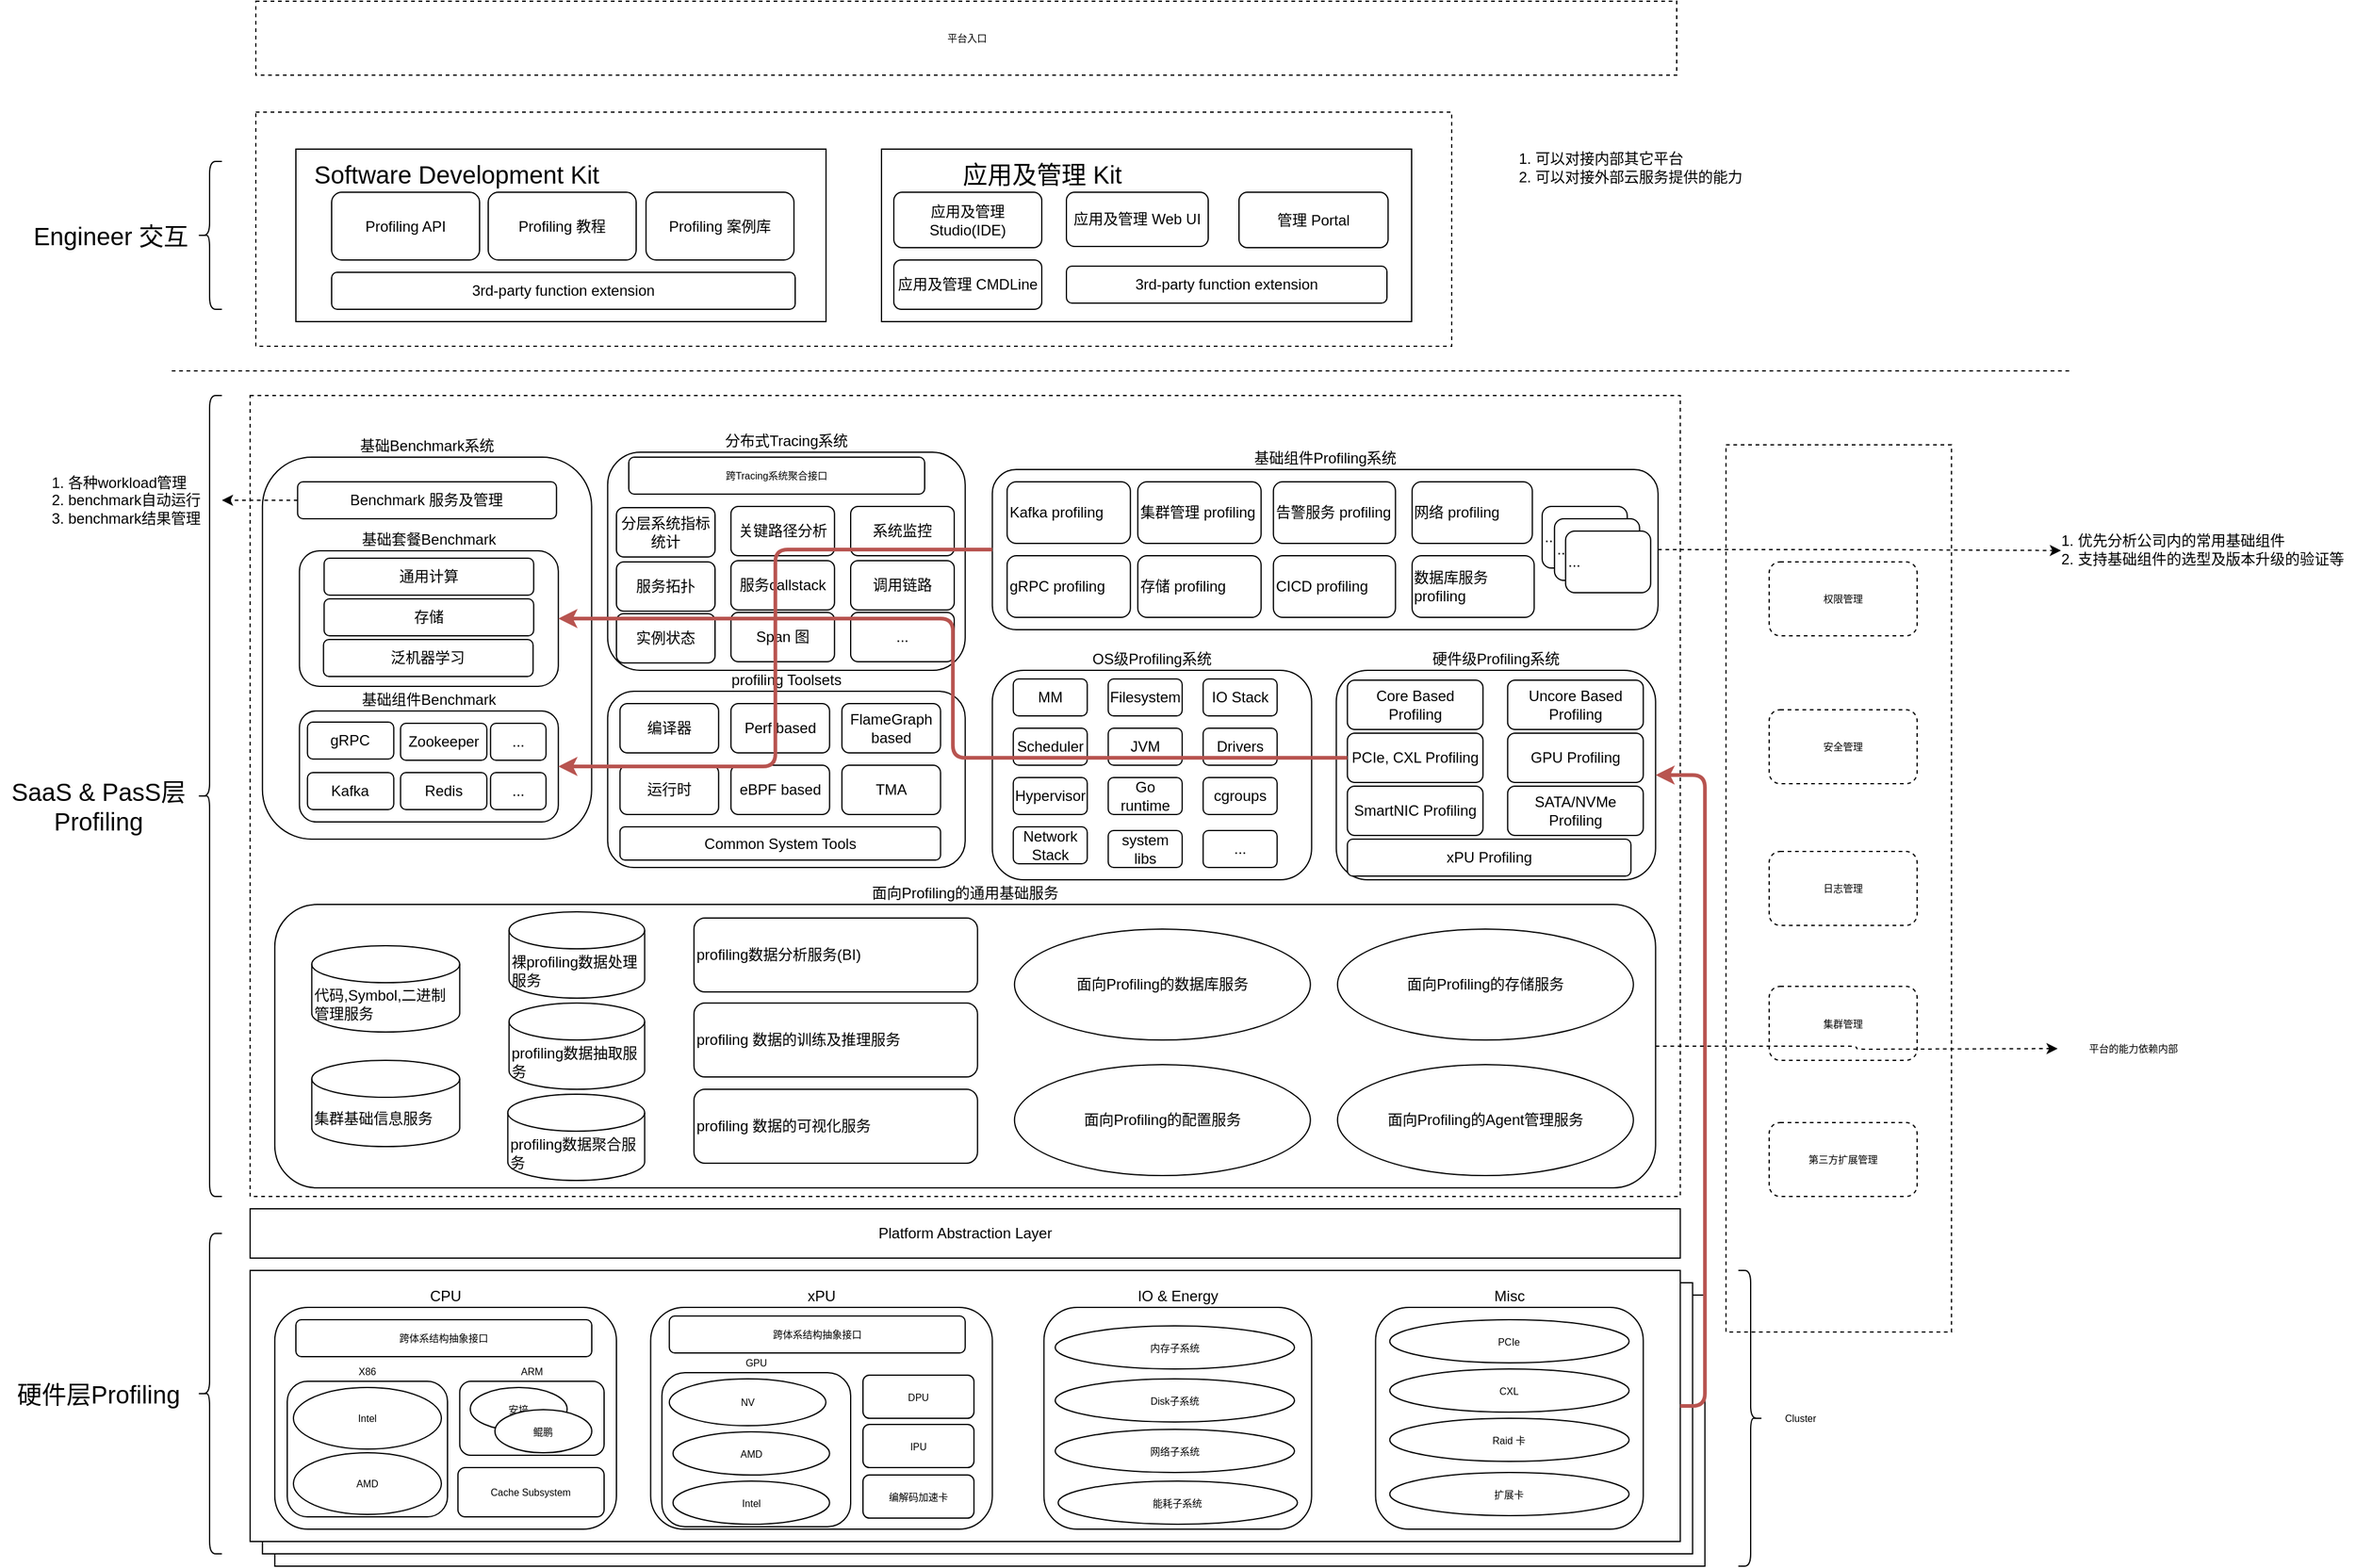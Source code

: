 <mxfile version="14.9.9" type="github" pages="2">
  <diagram id="Jf7foW7ZKy0ov_fyoDbS" name="Page-2">
    <mxGraphModel dx="3645" dy="2090" grid="1" gridSize="10" guides="1" tooltips="1" connect="1" arrows="1" fold="1" page="1" pageScale="1" pageWidth="1920" pageHeight="1200" math="0" shadow="0">
      <root>
        <mxCell id="dX736Ik567QVU9ik-1PN-0" />
        <mxCell id="dX736Ik567QVU9ik-1PN-1" parent="dX736Ik567QVU9ik-1PN-0" />
        <mxCell id="5aU4ISQGpQohF5DkU03L-0" value="" style="rounded=0;whiteSpace=wrap;html=1;fontSize=8;strokeColor=#000000;align=center;dashed=1;" vertex="1" parent="dX736Ik567QVU9ik-1PN-1">
          <mxGeometry x="177.5" y="10" width="970" height="190" as="geometry" />
        </mxCell>
        <mxCell id="5aU4ISQGpQohF5DkU03L-1" value="" style="group" vertex="1" connectable="0" parent="dX736Ik567QVU9ik-1PN-1">
          <mxGeometry x="210" y="40" width="905" height="140" as="geometry" />
        </mxCell>
        <mxCell id="5aU4ISQGpQohF5DkU03L-2" value="" style="group" vertex="1" connectable="0" parent="5aU4ISQGpQohF5DkU03L-1">
          <mxGeometry width="430" height="140" as="geometry" />
        </mxCell>
        <mxCell id="5aU4ISQGpQohF5DkU03L-3" value="" style="rounded=0;whiteSpace=wrap;html=1;" vertex="1" parent="5aU4ISQGpQohF5DkU03L-2">
          <mxGeometry width="430" height="140" as="geometry" />
        </mxCell>
        <mxCell id="5aU4ISQGpQohF5DkU03L-4" value="&lt;font style=&quot;font-size: 20px&quot;&gt;Software Development Kit&lt;/font&gt;" style="text;html=1;resizable=0;autosize=1;align=center;verticalAlign=middle;points=[];fillColor=none;strokeColor=none;rounded=0;" vertex="1" parent="5aU4ISQGpQohF5DkU03L-2">
          <mxGeometry x="5" y="10" width="250" height="20" as="geometry" />
        </mxCell>
        <mxCell id="5aU4ISQGpQohF5DkU03L-5" value="Profiling API" style="rounded=1;whiteSpace=wrap;html=1;" vertex="1" parent="5aU4ISQGpQohF5DkU03L-2">
          <mxGeometry x="29" y="35" width="120" height="55" as="geometry" />
        </mxCell>
        <mxCell id="5aU4ISQGpQohF5DkU03L-6" value="Profiling 教程" style="rounded=1;whiteSpace=wrap;html=1;" vertex="1" parent="5aU4ISQGpQohF5DkU03L-2">
          <mxGeometry x="156" y="35" width="120" height="55" as="geometry" />
        </mxCell>
        <mxCell id="5aU4ISQGpQohF5DkU03L-7" value="Profiling 案例库" style="rounded=1;whiteSpace=wrap;html=1;" vertex="1" parent="5aU4ISQGpQohF5DkU03L-2">
          <mxGeometry x="284" y="35" width="120" height="55" as="geometry" />
        </mxCell>
        <mxCell id="5aU4ISQGpQohF5DkU03L-8" value="3rd-party function extension" style="rounded=1;whiteSpace=wrap;html=1;" vertex="1" parent="5aU4ISQGpQohF5DkU03L-2">
          <mxGeometry x="29" y="100" width="376" height="30" as="geometry" />
        </mxCell>
        <mxCell id="5aU4ISQGpQohF5DkU03L-9" value="" style="group" vertex="1" connectable="0" parent="5aU4ISQGpQohF5DkU03L-1">
          <mxGeometry x="475" width="430" height="140" as="geometry" />
        </mxCell>
        <mxCell id="5aU4ISQGpQohF5DkU03L-10" value="" style="rounded=0;whiteSpace=wrap;html=1;" vertex="1" parent="5aU4ISQGpQohF5DkU03L-9">
          <mxGeometry width="430" height="140" as="geometry" />
        </mxCell>
        <mxCell id="5aU4ISQGpQohF5DkU03L-11" value="&lt;font style=&quot;font-size: 20px&quot;&gt;应用及管理 Kit&lt;/font&gt;" style="text;html=1;resizable=0;autosize=1;align=center;verticalAlign=middle;points=[];fillColor=none;strokeColor=none;rounded=0;" vertex="1" parent="5aU4ISQGpQohF5DkU03L-9">
          <mxGeometry x="60" y="10" width="140" height="20" as="geometry" />
        </mxCell>
        <mxCell id="5aU4ISQGpQohF5DkU03L-12" value="管理 Portal" style="rounded=1;whiteSpace=wrap;html=1;" vertex="1" parent="5aU4ISQGpQohF5DkU03L-9">
          <mxGeometry x="290" y="35" width="120.89" height="45" as="geometry" />
        </mxCell>
        <mxCell id="5aU4ISQGpQohF5DkU03L-13" value="应用及管理Studio(IDE)" style="rounded=1;whiteSpace=wrap;html=1;" vertex="1" parent="5aU4ISQGpQohF5DkU03L-9">
          <mxGeometry x="10" y="35" width="120" height="45" as="geometry" />
        </mxCell>
        <mxCell id="5aU4ISQGpQohF5DkU03L-14" value="应用及管理 Web UI" style="rounded=1;whiteSpace=wrap;html=1;" vertex="1" parent="5aU4ISQGpQohF5DkU03L-9">
          <mxGeometry x="150" y="35" width="115" height="44" as="geometry" />
        </mxCell>
        <mxCell id="5aU4ISQGpQohF5DkU03L-15" value="应用及管理 CMDLine" style="rounded=1;whiteSpace=wrap;html=1;" vertex="1" parent="5aU4ISQGpQohF5DkU03L-9">
          <mxGeometry x="10" y="90" width="120" height="40" as="geometry" />
        </mxCell>
        <mxCell id="5aU4ISQGpQohF5DkU03L-16" value="3rd-party function extension" style="rounded=1;whiteSpace=wrap;html=1;" vertex="1" parent="5aU4ISQGpQohF5DkU03L-9">
          <mxGeometry x="150" y="95" width="260" height="30" as="geometry" />
        </mxCell>
        <mxCell id="5aU4ISQGpQohF5DkU03L-17" value="1. 可以对接内部其它平台&lt;br&gt;2. 可以对接外部云服务提供的能力" style="text;html=1;align=left;verticalAlign=middle;resizable=0;points=[];autosize=1;strokeColor=none;" vertex="1" parent="dX736Ik567QVU9ik-1PN-1">
          <mxGeometry x="1200" y="40" width="200" height="30" as="geometry" />
        </mxCell>
        <mxCell id="5aU4ISQGpQohF5DkU03L-18" value="Platform Abstraction Layer" style="rounded=0;whiteSpace=wrap;html=1;" vertex="1" parent="dX736Ik567QVU9ik-1PN-1">
          <mxGeometry x="172.88" y="900" width="1160" height="40" as="geometry" />
        </mxCell>
        <mxCell id="5aU4ISQGpQohF5DkU03L-19" value="1. 优先分析公司内的常用基础组件&lt;br&gt;2. 支持基础组件的选型及版本升级的验证等" style="text;html=1;align=left;verticalAlign=middle;resizable=0;points=[];autosize=1;strokeColor=none;" vertex="1" parent="dX736Ik567QVU9ik-1PN-1">
          <mxGeometry x="1640" y="350" width="240" height="30" as="geometry" />
        </mxCell>
        <mxCell id="5aU4ISQGpQohF5DkU03L-20" value="" style="endArrow=none;html=1;dashed=1;" edge="1" parent="dX736Ik567QVU9ik-1PN-1">
          <mxGeometry width="50" height="50" relative="1" as="geometry">
            <mxPoint x="109.32" y="220" as="sourcePoint" />
            <mxPoint x="1650" y="220" as="targetPoint" />
          </mxGeometry>
        </mxCell>
        <mxCell id="5aU4ISQGpQohF5DkU03L-21" value="1. 各种workload管理&lt;br&gt;2. benchmark自动运行&lt;br&gt;3. benchmark结果管理" style="text;html=1;align=left;verticalAlign=middle;resizable=0;points=[];autosize=1;strokeColor=none;" vertex="1" parent="dX736Ik567QVU9ik-1PN-1">
          <mxGeometry x="10" y="300" width="140" height="50" as="geometry" />
        </mxCell>
        <mxCell id="5aU4ISQGpQohF5DkU03L-22" value="" style="group" vertex="1" connectable="0" parent="dX736Ik567QVU9ik-1PN-1">
          <mxGeometry x="172.88" y="240" width="1380" height="950" as="geometry" />
        </mxCell>
        <mxCell id="5aU4ISQGpQohF5DkU03L-23" value="" style="rounded=0;whiteSpace=wrap;html=1;dashed=1;" vertex="1" parent="5aU4ISQGpQohF5DkU03L-22">
          <mxGeometry width="1160" height="650" as="geometry" />
        </mxCell>
        <mxCell id="5aU4ISQGpQohF5DkU03L-24" value="分布式Tracing系统" style="rounded=1;whiteSpace=wrap;html=1;align=center;labelPosition=center;verticalLabelPosition=top;verticalAlign=bottom;" vertex="1" parent="5aU4ISQGpQohF5DkU03L-22">
          <mxGeometry x="290" y="46" width="290" height="177" as="geometry" />
        </mxCell>
        <mxCell id="5aU4ISQGpQohF5DkU03L-25" value="分层系统指标统计" style="rounded=1;whiteSpace=wrap;html=1;" vertex="1" parent="5aU4ISQGpQohF5DkU03L-22">
          <mxGeometry x="297.12" y="91" width="80" height="40" as="geometry" />
        </mxCell>
        <mxCell id="5aU4ISQGpQohF5DkU03L-26" value="OS级Profiling系统" style="rounded=1;whiteSpace=wrap;html=1;align=center;labelPosition=center;verticalLabelPosition=top;verticalAlign=bottom;" vertex="1" parent="5aU4ISQGpQohF5DkU03L-22">
          <mxGeometry x="602" y="223" width="259" height="170" as="geometry" />
        </mxCell>
        <mxCell id="5aU4ISQGpQohF5DkU03L-27" value="硬件级Profiling系统" style="rounded=1;whiteSpace=wrap;html=1;align=center;labelPosition=center;verticalLabelPosition=top;verticalAlign=bottom;" vertex="1" parent="5aU4ISQGpQohF5DkU03L-22">
          <mxGeometry x="881.0" y="223" width="259" height="170" as="geometry" />
        </mxCell>
        <mxCell id="5aU4ISQGpQohF5DkU03L-28" value="面向Profiling的通用基础服务" style="rounded=1;whiteSpace=wrap;html=1;align=center;labelPosition=center;verticalLabelPosition=top;verticalAlign=bottom;" vertex="1" parent="5aU4ISQGpQohF5DkU03L-22">
          <mxGeometry x="20" y="413" width="1120" height="230" as="geometry" />
        </mxCell>
        <mxCell id="5aU4ISQGpQohF5DkU03L-29" value="面向Profiling的存储服务" style="ellipse;whiteSpace=wrap;html=1;align=center;labelPosition=center;verticalLabelPosition=middle;verticalAlign=middle;" vertex="1" parent="5aU4ISQGpQohF5DkU03L-22">
          <mxGeometry x="882.0" y="433" width="240" height="90" as="geometry" />
        </mxCell>
        <mxCell id="5aU4ISQGpQohF5DkU03L-30" value="面向Profiling的数据库服务" style="ellipse;whiteSpace=wrap;html=1;align=center;labelPosition=center;verticalLabelPosition=middle;verticalAlign=middle;" vertex="1" parent="5aU4ISQGpQohF5DkU03L-22">
          <mxGeometry x="620" y="433" width="240" height="90" as="geometry" />
        </mxCell>
        <mxCell id="5aU4ISQGpQohF5DkU03L-31" value="面向Profiling的配置服务" style="ellipse;whiteSpace=wrap;html=1;align=center;labelPosition=center;verticalLabelPosition=middle;verticalAlign=middle;" vertex="1" parent="5aU4ISQGpQohF5DkU03L-22">
          <mxGeometry x="620" y="543" width="240" height="90" as="geometry" />
        </mxCell>
        <mxCell id="5aU4ISQGpQohF5DkU03L-32" value="面向Profiling的Agent管理服务" style="ellipse;whiteSpace=wrap;html=1;align=center;labelPosition=center;verticalLabelPosition=middle;verticalAlign=middle;" vertex="1" parent="5aU4ISQGpQohF5DkU03L-22">
          <mxGeometry x="882.0" y="543" width="240" height="90" as="geometry" />
        </mxCell>
        <mxCell id="5aU4ISQGpQohF5DkU03L-33" value="代码,Symbol,二进制 管理服务" style="shape=cylinder3;whiteSpace=wrap;html=1;boundedLbl=1;backgroundOutline=1;size=15;strokeColor=#000000;align=left;" vertex="1" parent="5aU4ISQGpQohF5DkU03L-22">
          <mxGeometry x="50" y="446.5" width="120" height="70" as="geometry" />
        </mxCell>
        <mxCell id="5aU4ISQGpQohF5DkU03L-34" value="集群基础信息服务" style="shape=cylinder3;whiteSpace=wrap;html=1;boundedLbl=1;backgroundOutline=1;size=15;strokeColor=#000000;align=left;" vertex="1" parent="5aU4ISQGpQohF5DkU03L-22">
          <mxGeometry x="50" y="539.5" width="120" height="70" as="geometry" />
        </mxCell>
        <mxCell id="5aU4ISQGpQohF5DkU03L-35" value="裸profiling数据处理服务" style="shape=cylinder3;whiteSpace=wrap;html=1;boundedLbl=1;backgroundOutline=1;size=15;strokeColor=#000000;align=left;" vertex="1" parent="5aU4ISQGpQohF5DkU03L-22">
          <mxGeometry x="210" y="419" width="110" height="70" as="geometry" />
        </mxCell>
        <mxCell id="5aU4ISQGpQohF5DkU03L-36" value="profiling数据抽取服务" style="shape=cylinder3;whiteSpace=wrap;html=1;boundedLbl=1;backgroundOutline=1;size=15;strokeColor=#000000;align=left;" vertex="1" parent="5aU4ISQGpQohF5DkU03L-22">
          <mxGeometry x="210" y="493" width="110" height="70" as="geometry" />
        </mxCell>
        <mxCell id="5aU4ISQGpQohF5DkU03L-37" value="profiling数据聚合服务" style="shape=cylinder3;whiteSpace=wrap;html=1;boundedLbl=1;backgroundOutline=1;size=15;strokeColor=#000000;align=left;" vertex="1" parent="5aU4ISQGpQohF5DkU03L-22">
          <mxGeometry x="209" y="567" width="111" height="70" as="geometry" />
        </mxCell>
        <mxCell id="5aU4ISQGpQohF5DkU03L-38" value="profiling数据分析服务(BI)" style="rounded=1;whiteSpace=wrap;html=1;strokeColor=#000000;align=left;" vertex="1" parent="5aU4ISQGpQohF5DkU03L-22">
          <mxGeometry x="360" y="424" width="230" height="60" as="geometry" />
        </mxCell>
        <mxCell id="5aU4ISQGpQohF5DkU03L-39" value="profiling 数据的训练及推理服务" style="rounded=1;whiteSpace=wrap;html=1;strokeColor=#000000;align=left;" vertex="1" parent="5aU4ISQGpQohF5DkU03L-22">
          <mxGeometry x="360" y="493" width="230" height="60" as="geometry" />
        </mxCell>
        <mxCell id="5aU4ISQGpQohF5DkU03L-40" value="profiling 数据的可视化服务" style="rounded=1;whiteSpace=wrap;html=1;strokeColor=#000000;align=left;" vertex="1" parent="5aU4ISQGpQohF5DkU03L-22">
          <mxGeometry x="360" y="563" width="230" height="60" as="geometry" />
        </mxCell>
        <mxCell id="5aU4ISQGpQohF5DkU03L-41" value="" style="group" vertex="1" connectable="0" parent="5aU4ISQGpQohF5DkU03L-22">
          <mxGeometry x="602" y="60" width="540" height="130" as="geometry" />
        </mxCell>
        <mxCell id="5aU4ISQGpQohF5DkU03L-42" value="基础组件Profiling系统" style="rounded=1;whiteSpace=wrap;html=1;align=center;labelPosition=center;verticalLabelPosition=top;verticalAlign=bottom;" vertex="1" parent="5aU4ISQGpQohF5DkU03L-41">
          <mxGeometry width="540" height="130" as="geometry" />
        </mxCell>
        <mxCell id="5aU4ISQGpQohF5DkU03L-43" value="Kafka profiling" style="rounded=1;whiteSpace=wrap;html=1;strokeColor=#000000;align=left;" vertex="1" parent="5aU4ISQGpQohF5DkU03L-41">
          <mxGeometry x="12" y="10" width="100" height="50" as="geometry" />
        </mxCell>
        <mxCell id="5aU4ISQGpQohF5DkU03L-44" value="gRPC profiling" style="rounded=1;whiteSpace=wrap;html=1;strokeColor=#000000;align=left;" vertex="1" parent="5aU4ISQGpQohF5DkU03L-41">
          <mxGeometry x="12" y="70" width="100" height="50" as="geometry" />
        </mxCell>
        <mxCell id="5aU4ISQGpQohF5DkU03L-45" value="集群管理 profiling" style="rounded=1;whiteSpace=wrap;html=1;strokeColor=#000000;align=left;" vertex="1" parent="5aU4ISQGpQohF5DkU03L-41">
          <mxGeometry x="118" y="10" width="100" height="50" as="geometry" />
        </mxCell>
        <mxCell id="5aU4ISQGpQohF5DkU03L-46" value="存储 profiling" style="rounded=1;whiteSpace=wrap;html=1;strokeColor=#000000;align=left;" vertex="1" parent="5aU4ISQGpQohF5DkU03L-41">
          <mxGeometry x="118" y="70" width="100" height="50" as="geometry" />
        </mxCell>
        <mxCell id="5aU4ISQGpQohF5DkU03L-47" value="告警服务 profiling" style="rounded=1;whiteSpace=wrap;html=1;strokeColor=#000000;align=left;" vertex="1" parent="5aU4ISQGpQohF5DkU03L-41">
          <mxGeometry x="228" y="10" width="99" height="50" as="geometry" />
        </mxCell>
        <mxCell id="5aU4ISQGpQohF5DkU03L-48" value="CICD profiling" style="rounded=1;whiteSpace=wrap;html=1;strokeColor=#000000;align=left;" vertex="1" parent="5aU4ISQGpQohF5DkU03L-41">
          <mxGeometry x="228" y="70" width="99" height="50" as="geometry" />
        </mxCell>
        <mxCell id="5aU4ISQGpQohF5DkU03L-49" value="网络 profiling" style="rounded=1;whiteSpace=wrap;html=1;strokeColor=#000000;align=left;" vertex="1" parent="5aU4ISQGpQohF5DkU03L-41">
          <mxGeometry x="340.5" y="10" width="97.5" height="50" as="geometry" />
        </mxCell>
        <mxCell id="5aU4ISQGpQohF5DkU03L-50" value="数据库服务 profiling" style="rounded=1;whiteSpace=wrap;html=1;strokeColor=#000000;align=left;" vertex="1" parent="5aU4ISQGpQohF5DkU03L-41">
          <mxGeometry x="340.5" y="70" width="99" height="50" as="geometry" />
        </mxCell>
        <mxCell id="5aU4ISQGpQohF5DkU03L-51" value="..." style="rounded=1;whiteSpace=wrap;html=1;strokeColor=#000000;align=left;" vertex="1" parent="5aU4ISQGpQohF5DkU03L-41">
          <mxGeometry x="446" y="30" width="69" height="50" as="geometry" />
        </mxCell>
        <mxCell id="5aU4ISQGpQohF5DkU03L-52" value="..." style="rounded=1;whiteSpace=wrap;html=1;strokeColor=#000000;align=left;" vertex="1" parent="5aU4ISQGpQohF5DkU03L-41">
          <mxGeometry x="456" y="40" width="69" height="50" as="geometry" />
        </mxCell>
        <mxCell id="5aU4ISQGpQohF5DkU03L-53" value="..." style="rounded=1;whiteSpace=wrap;html=1;strokeColor=#000000;align=left;" vertex="1" parent="5aU4ISQGpQohF5DkU03L-41">
          <mxGeometry x="465" y="50" width="69" height="50" as="geometry" />
        </mxCell>
        <mxCell id="5aU4ISQGpQohF5DkU03L-54" value="MM" style="rounded=1;whiteSpace=wrap;html=1;strokeColor=#000000;align=center;" vertex="1" parent="5aU4ISQGpQohF5DkU03L-22">
          <mxGeometry x="619" y="230" width="60" height="30" as="geometry" />
        </mxCell>
        <mxCell id="5aU4ISQGpQohF5DkU03L-55" value="Scheduler" style="rounded=1;whiteSpace=wrap;html=1;strokeColor=#000000;align=center;" vertex="1" parent="5aU4ISQGpQohF5DkU03L-22">
          <mxGeometry x="619" y="270" width="60" height="30" as="geometry" />
        </mxCell>
        <mxCell id="5aU4ISQGpQohF5DkU03L-56" value="Hypervisor" style="rounded=1;whiteSpace=wrap;html=1;strokeColor=#000000;align=center;" vertex="1" parent="5aU4ISQGpQohF5DkU03L-22">
          <mxGeometry x="619" y="310" width="60" height="30" as="geometry" />
        </mxCell>
        <mxCell id="5aU4ISQGpQohF5DkU03L-57" value="Filesystem" style="rounded=1;whiteSpace=wrap;html=1;strokeColor=#000000;align=center;" vertex="1" parent="5aU4ISQGpQohF5DkU03L-22">
          <mxGeometry x="696" y="230" width="60" height="30" as="geometry" />
        </mxCell>
        <mxCell id="5aU4ISQGpQohF5DkU03L-58" value="Network Stack" style="rounded=1;whiteSpace=wrap;html=1;strokeColor=#000000;align=center;" vertex="1" parent="5aU4ISQGpQohF5DkU03L-22">
          <mxGeometry x="619" y="350" width="60" height="30" as="geometry" />
        </mxCell>
        <mxCell id="5aU4ISQGpQohF5DkU03L-59" value="JVM" style="rounded=1;whiteSpace=wrap;html=1;strokeColor=#000000;align=center;" vertex="1" parent="5aU4ISQGpQohF5DkU03L-22">
          <mxGeometry x="696" y="270" width="60" height="30" as="geometry" />
        </mxCell>
        <mxCell id="5aU4ISQGpQohF5DkU03L-60" value="Go runtime" style="rounded=1;whiteSpace=wrap;html=1;strokeColor=#000000;align=center;" vertex="1" parent="5aU4ISQGpQohF5DkU03L-22">
          <mxGeometry x="696" y="310" width="60" height="30" as="geometry" />
        </mxCell>
        <mxCell id="5aU4ISQGpQohF5DkU03L-61" value="profiling Toolsets" style="rounded=1;whiteSpace=wrap;html=1;align=center;labelPosition=center;verticalLabelPosition=top;verticalAlign=bottom;" vertex="1" parent="5aU4ISQGpQohF5DkU03L-22">
          <mxGeometry x="290" y="240" width="290" height="143" as="geometry" />
        </mxCell>
        <mxCell id="5aU4ISQGpQohF5DkU03L-62" value="编译器" style="rounded=1;whiteSpace=wrap;html=1;" vertex="1" parent="5aU4ISQGpQohF5DkU03L-22">
          <mxGeometry x="300" y="250" width="80" height="40" as="geometry" />
        </mxCell>
        <mxCell id="5aU4ISQGpQohF5DkU03L-63" value="运行时" style="rounded=1;whiteSpace=wrap;html=1;" vertex="1" parent="5aU4ISQGpQohF5DkU03L-22">
          <mxGeometry x="300" y="300" width="80" height="40" as="geometry" />
        </mxCell>
        <mxCell id="5aU4ISQGpQohF5DkU03L-64" value="Perf based" style="rounded=1;whiteSpace=wrap;html=1;" vertex="1" parent="5aU4ISQGpQohF5DkU03L-22">
          <mxGeometry x="390" y="250" width="80" height="40" as="geometry" />
        </mxCell>
        <mxCell id="5aU4ISQGpQohF5DkU03L-65" value="eBPF based" style="rounded=1;whiteSpace=wrap;html=1;" vertex="1" parent="5aU4ISQGpQohF5DkU03L-22">
          <mxGeometry x="390" y="300" width="80" height="40" as="geometry" />
        </mxCell>
        <mxCell id="5aU4ISQGpQohF5DkU03L-66" value="system libs" style="rounded=1;whiteSpace=wrap;html=1;strokeColor=#000000;align=center;" vertex="1" parent="5aU4ISQGpQohF5DkU03L-22">
          <mxGeometry x="696" y="353" width="60" height="30" as="geometry" />
        </mxCell>
        <mxCell id="5aU4ISQGpQohF5DkU03L-67" value="IO Stack" style="rounded=1;whiteSpace=wrap;html=1;strokeColor=#000000;align=center;" vertex="1" parent="5aU4ISQGpQohF5DkU03L-22">
          <mxGeometry x="773" y="230" width="60" height="30" as="geometry" />
        </mxCell>
        <mxCell id="5aU4ISQGpQohF5DkU03L-68" value="Drivers" style="rounded=1;whiteSpace=wrap;html=1;strokeColor=#000000;align=center;" vertex="1" parent="5aU4ISQGpQohF5DkU03L-22">
          <mxGeometry x="773" y="270" width="60" height="30" as="geometry" />
        </mxCell>
        <mxCell id="5aU4ISQGpQohF5DkU03L-69" value="FlameGraph based" style="rounded=1;whiteSpace=wrap;html=1;" vertex="1" parent="5aU4ISQGpQohF5DkU03L-22">
          <mxGeometry x="480" y="250" width="80" height="40" as="geometry" />
        </mxCell>
        <mxCell id="5aU4ISQGpQohF5DkU03L-70" value="Common System Tools" style="rounded=1;whiteSpace=wrap;html=1;" vertex="1" parent="5aU4ISQGpQohF5DkU03L-22">
          <mxGeometry x="300" y="350" width="260" height="27" as="geometry" />
        </mxCell>
        <mxCell id="5aU4ISQGpQohF5DkU03L-71" value="TMA" style="rounded=1;whiteSpace=wrap;html=1;" vertex="1" parent="5aU4ISQGpQohF5DkU03L-22">
          <mxGeometry x="480" y="300" width="80" height="40" as="geometry" />
        </mxCell>
        <mxCell id="5aU4ISQGpQohF5DkU03L-72" value="cgroups" style="rounded=1;whiteSpace=wrap;html=1;strokeColor=#000000;align=center;" vertex="1" parent="5aU4ISQGpQohF5DkU03L-22">
          <mxGeometry x="773" y="310" width="60" height="30" as="geometry" />
        </mxCell>
        <mxCell id="5aU4ISQGpQohF5DkU03L-73" value="..." style="rounded=1;whiteSpace=wrap;html=1;strokeColor=#000000;align=center;" vertex="1" parent="5aU4ISQGpQohF5DkU03L-22">
          <mxGeometry x="773" y="353" width="60" height="30" as="geometry" />
        </mxCell>
        <mxCell id="5aU4ISQGpQohF5DkU03L-74" value="Core Based Profiling" style="rounded=1;whiteSpace=wrap;html=1;" vertex="1" parent="5aU4ISQGpQohF5DkU03L-22">
          <mxGeometry x="890.0" y="231" width="110" height="40" as="geometry" />
        </mxCell>
        <mxCell id="5aU4ISQGpQohF5DkU03L-75" value="Uncore Based Profiling" style="rounded=1;whiteSpace=wrap;html=1;" vertex="1" parent="5aU4ISQGpQohF5DkU03L-22">
          <mxGeometry x="1020.0" y="231" width="110" height="40" as="geometry" />
        </mxCell>
        <mxCell id="5aU4ISQGpQohF5DkU03L-76" value="PCIe, CXL Profiling" style="rounded=1;whiteSpace=wrap;html=1;" vertex="1" parent="5aU4ISQGpQohF5DkU03L-22">
          <mxGeometry x="890.0" y="274" width="110" height="40" as="geometry" />
        </mxCell>
        <mxCell id="5aU4ISQGpQohF5DkU03L-77" value="GPU Profiling" style="rounded=1;whiteSpace=wrap;html=1;" vertex="1" parent="5aU4ISQGpQohF5DkU03L-22">
          <mxGeometry x="1020.0" y="274" width="110" height="40" as="geometry" />
        </mxCell>
        <mxCell id="5aU4ISQGpQohF5DkU03L-78" value="SmartNIC Profiling" style="rounded=1;whiteSpace=wrap;html=1;" vertex="1" parent="5aU4ISQGpQohF5DkU03L-22">
          <mxGeometry x="890.0" y="317" width="110" height="40" as="geometry" />
        </mxCell>
        <mxCell id="5aU4ISQGpQohF5DkU03L-79" value="SATA/NVMe Profiling" style="rounded=1;whiteSpace=wrap;html=1;" vertex="1" parent="5aU4ISQGpQohF5DkU03L-22">
          <mxGeometry x="1020.0" y="317" width="110" height="40" as="geometry" />
        </mxCell>
        <mxCell id="5aU4ISQGpQohF5DkU03L-80" value="xPU Profiling" style="rounded=1;whiteSpace=wrap;html=1;" vertex="1" parent="5aU4ISQGpQohF5DkU03L-22">
          <mxGeometry x="890.0" y="360" width="230" height="30" as="geometry" />
        </mxCell>
        <mxCell id="5aU4ISQGpQohF5DkU03L-81" value="服务拓扑" style="rounded=1;whiteSpace=wrap;html=1;" vertex="1" parent="5aU4ISQGpQohF5DkU03L-22">
          <mxGeometry x="297.12" y="135" width="80" height="40" as="geometry" />
        </mxCell>
        <mxCell id="5aU4ISQGpQohF5DkU03L-82" value="实例状态" style="rounded=1;whiteSpace=wrap;html=1;" vertex="1" parent="5aU4ISQGpQohF5DkU03L-22">
          <mxGeometry x="297.12" y="177" width="80" height="40" as="geometry" />
        </mxCell>
        <mxCell id="5aU4ISQGpQohF5DkU03L-83" value="跨Tracing系统聚合接口" style="rounded=1;whiteSpace=wrap;html=1;fontSize=8;strokeColor=#000000;align=center;" vertex="1" parent="5aU4ISQGpQohF5DkU03L-22">
          <mxGeometry x="307.12" y="50" width="240" height="30" as="geometry" />
        </mxCell>
        <mxCell id="5aU4ISQGpQohF5DkU03L-84" value="关键路径分析" style="rounded=1;whiteSpace=wrap;html=1;" vertex="1" parent="5aU4ISQGpQohF5DkU03L-22">
          <mxGeometry x="390" y="90" width="84" height="40" as="geometry" />
        </mxCell>
        <mxCell id="5aU4ISQGpQohF5DkU03L-85" value="服务callstack" style="rounded=1;whiteSpace=wrap;html=1;" vertex="1" parent="5aU4ISQGpQohF5DkU03L-22">
          <mxGeometry x="390" y="134" width="84" height="40" as="geometry" />
        </mxCell>
        <mxCell id="5aU4ISQGpQohF5DkU03L-86" value="Span 图" style="rounded=1;whiteSpace=wrap;html=1;" vertex="1" parent="5aU4ISQGpQohF5DkU03L-22">
          <mxGeometry x="390" y="176" width="84" height="40" as="geometry" />
        </mxCell>
        <mxCell id="5aU4ISQGpQohF5DkU03L-87" value="系统监控" style="rounded=1;whiteSpace=wrap;html=1;" vertex="1" parent="5aU4ISQGpQohF5DkU03L-22">
          <mxGeometry x="487.12" y="90" width="84" height="40" as="geometry" />
        </mxCell>
        <mxCell id="5aU4ISQGpQohF5DkU03L-88" value="调用链路" style="rounded=1;whiteSpace=wrap;html=1;" vertex="1" parent="5aU4ISQGpQohF5DkU03L-22">
          <mxGeometry x="487.12" y="134" width="84" height="40" as="geometry" />
        </mxCell>
        <mxCell id="5aU4ISQGpQohF5DkU03L-89" value="..." style="rounded=1;whiteSpace=wrap;html=1;" vertex="1" parent="5aU4ISQGpQohF5DkU03L-22">
          <mxGeometry x="487.12" y="176" width="84" height="40" as="geometry" />
        </mxCell>
        <mxCell id="5aU4ISQGpQohF5DkU03L-90" value="基础Benchmark系统" style="rounded=1;whiteSpace=wrap;html=1;align=center;labelPosition=center;verticalLabelPosition=top;verticalAlign=bottom;" vertex="1" parent="5aU4ISQGpQohF5DkU03L-22">
          <mxGeometry x="10" y="50" width="267" height="310" as="geometry" />
        </mxCell>
        <mxCell id="5aU4ISQGpQohF5DkU03L-91" value="基础套餐Benchmark" style="rounded=1;whiteSpace=wrap;html=1;labelPosition=center;verticalLabelPosition=top;align=center;verticalAlign=bottom;" vertex="1" parent="5aU4ISQGpQohF5DkU03L-22">
          <mxGeometry x="40" y="126" width="210" height="110" as="geometry" />
        </mxCell>
        <mxCell id="5aU4ISQGpQohF5DkU03L-92" value="基础组件Benchmark" style="rounded=1;whiteSpace=wrap;html=1;labelPosition=center;verticalLabelPosition=top;align=center;verticalAlign=bottom;" vertex="1" parent="5aU4ISQGpQohF5DkU03L-22">
          <mxGeometry x="40" y="256" width="210" height="90" as="geometry" />
        </mxCell>
        <mxCell id="5aU4ISQGpQohF5DkU03L-93" value="Benchmark 服务及管理" style="rounded=1;whiteSpace=wrap;html=1;" vertex="1" parent="5aU4ISQGpQohF5DkU03L-22">
          <mxGeometry x="38.5" y="70" width="210" height="30" as="geometry" />
        </mxCell>
        <mxCell id="5aU4ISQGpQohF5DkU03L-94" value="通用计算" style="rounded=1;whiteSpace=wrap;html=1;" vertex="1" parent="5aU4ISQGpQohF5DkU03L-22">
          <mxGeometry x="60" y="132" width="170" height="30" as="geometry" />
        </mxCell>
        <mxCell id="5aU4ISQGpQohF5DkU03L-95" value="存储" style="rounded=1;whiteSpace=wrap;html=1;" vertex="1" parent="5aU4ISQGpQohF5DkU03L-22">
          <mxGeometry x="60" y="165" width="170" height="30" as="geometry" />
        </mxCell>
        <mxCell id="5aU4ISQGpQohF5DkU03L-96" value="泛机器学习" style="rounded=1;whiteSpace=wrap;html=1;" vertex="1" parent="5aU4ISQGpQohF5DkU03L-22">
          <mxGeometry x="59.5" y="198" width="170" height="30" as="geometry" />
        </mxCell>
        <mxCell id="5aU4ISQGpQohF5DkU03L-97" value="gRPC" style="rounded=1;whiteSpace=wrap;html=1;" vertex="1" parent="5aU4ISQGpQohF5DkU03L-22">
          <mxGeometry x="46.5" y="265" width="70" height="30" as="geometry" />
        </mxCell>
        <mxCell id="5aU4ISQGpQohF5DkU03L-98" value="Kafka" style="rounded=1;whiteSpace=wrap;html=1;" vertex="1" parent="5aU4ISQGpQohF5DkU03L-22">
          <mxGeometry x="46.5" y="306" width="70" height="30" as="geometry" />
        </mxCell>
        <mxCell id="5aU4ISQGpQohF5DkU03L-99" value="Zookeeper" style="rounded=1;whiteSpace=wrap;html=1;" vertex="1" parent="5aU4ISQGpQohF5DkU03L-22">
          <mxGeometry x="122" y="266" width="70" height="30" as="geometry" />
        </mxCell>
        <mxCell id="5aU4ISQGpQohF5DkU03L-100" value="Redis" style="rounded=1;whiteSpace=wrap;html=1;" vertex="1" parent="5aU4ISQGpQohF5DkU03L-22">
          <mxGeometry x="122" y="306" width="70" height="30" as="geometry" />
        </mxCell>
        <mxCell id="5aU4ISQGpQohF5DkU03L-101" value="..." style="rounded=1;whiteSpace=wrap;html=1;" vertex="1" parent="5aU4ISQGpQohF5DkU03L-22">
          <mxGeometry x="195" y="266" width="45" height="30" as="geometry" />
        </mxCell>
        <mxCell id="5aU4ISQGpQohF5DkU03L-102" value="..." style="rounded=1;whiteSpace=wrap;html=1;" vertex="1" parent="5aU4ISQGpQohF5DkU03L-22">
          <mxGeometry x="195" y="306" width="45" height="30" as="geometry" />
        </mxCell>
        <mxCell id="5aU4ISQGpQohF5DkU03L-103" style="edgeStyle=orthogonalEdgeStyle;rounded=1;orthogonalLoop=1;jettySize=auto;html=1;entryX=1;entryY=0.5;entryDx=0;entryDy=0;fontSize=8;fillColor=#f8cecc;strokeColor=#b85450;strokeWidth=3;" edge="1" parent="5aU4ISQGpQohF5DkU03L-22" source="5aU4ISQGpQohF5DkU03L-42" target="5aU4ISQGpQohF5DkU03L-92">
          <mxGeometry relative="1" as="geometry" />
        </mxCell>
        <mxCell id="5aU4ISQGpQohF5DkU03L-104" style="edgeStyle=orthogonalEdgeStyle;rounded=1;orthogonalLoop=1;jettySize=auto;html=1;entryX=1;entryY=0.5;entryDx=0;entryDy=0;fontSize=8;strokeWidth=3;fillColor=#f8cecc;strokeColor=#b85450;" edge="1" parent="5aU4ISQGpQohF5DkU03L-22" source="5aU4ISQGpQohF5DkU03L-76" target="5aU4ISQGpQohF5DkU03L-91">
          <mxGeometry relative="1" as="geometry" />
        </mxCell>
        <mxCell id="5aU4ISQGpQohF5DkU03L-105" value="" style="rounded=0;whiteSpace=wrap;html=1;dashed=1;fontSize=8;strokeColor=#000000;align=center;" vertex="1" parent="5aU4ISQGpQohF5DkU03L-22">
          <mxGeometry x="1197.12" y="40" width="182.88" height="720" as="geometry" />
        </mxCell>
        <mxCell id="5aU4ISQGpQohF5DkU03L-106" value="权限管理" style="rounded=1;whiteSpace=wrap;html=1;dashed=1;fontSize=8;strokeColor=#000000;align=center;" vertex="1" parent="5aU4ISQGpQohF5DkU03L-22">
          <mxGeometry x="1232.12" y="135" width="120" height="60" as="geometry" />
        </mxCell>
        <mxCell id="5aU4ISQGpQohF5DkU03L-107" value="安全管理" style="rounded=1;whiteSpace=wrap;html=1;dashed=1;fontSize=8;strokeColor=#000000;align=center;" vertex="1" parent="5aU4ISQGpQohF5DkU03L-22">
          <mxGeometry x="1232.12" y="255" width="120" height="60" as="geometry" />
        </mxCell>
        <mxCell id="5aU4ISQGpQohF5DkU03L-108" value="日志管理" style="rounded=1;whiteSpace=wrap;html=1;dashed=1;fontSize=8;strokeColor=#000000;align=center;" vertex="1" parent="5aU4ISQGpQohF5DkU03L-22">
          <mxGeometry x="1232.12" y="370" width="120" height="60" as="geometry" />
        </mxCell>
        <mxCell id="5aU4ISQGpQohF5DkU03L-109" value="集群管理" style="rounded=1;whiteSpace=wrap;html=1;dashed=1;fontSize=8;strokeColor=#000000;align=center;" vertex="1" parent="5aU4ISQGpQohF5DkU03L-22">
          <mxGeometry x="1232.12" y="479.5" width="120" height="60" as="geometry" />
        </mxCell>
        <mxCell id="5aU4ISQGpQohF5DkU03L-110" value="第三方扩展管理" style="rounded=1;whiteSpace=wrap;html=1;dashed=1;fontSize=8;strokeColor=#000000;align=center;" vertex="1" parent="5aU4ISQGpQohF5DkU03L-22">
          <mxGeometry x="1232.12" y="590" width="120" height="60" as="geometry" />
        </mxCell>
        <mxCell id="5aU4ISQGpQohF5DkU03L-111" style="edgeStyle=orthogonalEdgeStyle;rounded=0;orthogonalLoop=1;jettySize=auto;html=1;dashed=1;" edge="1" parent="dX736Ik567QVU9ik-1PN-1" source="5aU4ISQGpQohF5DkU03L-93" target="5aU4ISQGpQohF5DkU03L-21">
          <mxGeometry relative="1" as="geometry" />
        </mxCell>
        <mxCell id="5aU4ISQGpQohF5DkU03L-112" value="" style="group" vertex="1" connectable="0" parent="dX736Ik567QVU9ik-1PN-1">
          <mxGeometry x="172.88" y="950" width="1282.12" height="240" as="geometry" />
        </mxCell>
        <mxCell id="5aU4ISQGpQohF5DkU03L-113" value="" style="rounded=0;whiteSpace=wrap;html=1;" vertex="1" parent="5aU4ISQGpQohF5DkU03L-112">
          <mxGeometry x="20" y="20" width="1160" height="220" as="geometry" />
        </mxCell>
        <mxCell id="5aU4ISQGpQohF5DkU03L-114" value="" style="rounded=0;whiteSpace=wrap;html=1;" vertex="1" parent="5aU4ISQGpQohF5DkU03L-112">
          <mxGeometry x="10" y="10" width="1160" height="220" as="geometry" />
        </mxCell>
        <mxCell id="5aU4ISQGpQohF5DkU03L-115" value="" style="rounded=0;whiteSpace=wrap;html=1;" vertex="1" parent="5aU4ISQGpQohF5DkU03L-112">
          <mxGeometry width="1160" height="220" as="geometry" />
        </mxCell>
        <mxCell id="5aU4ISQGpQohF5DkU03L-116" value="CPU" style="rounded=1;whiteSpace=wrap;html=1;strokeColor=#000000;align=center;labelPosition=center;verticalLabelPosition=top;verticalAlign=bottom;" vertex="1" parent="5aU4ISQGpQohF5DkU03L-112">
          <mxGeometry x="20" y="30" width="277.12" height="180" as="geometry" />
        </mxCell>
        <mxCell id="5aU4ISQGpQohF5DkU03L-117" value="xPU" style="rounded=1;whiteSpace=wrap;html=1;strokeColor=#000000;align=center;labelPosition=center;verticalLabelPosition=top;verticalAlign=bottom;" vertex="1" parent="5aU4ISQGpQohF5DkU03L-112">
          <mxGeometry x="324.88" y="30" width="277.12" height="180" as="geometry" />
        </mxCell>
        <mxCell id="5aU4ISQGpQohF5DkU03L-118" value="IO &amp;amp; Energy" style="rounded=1;whiteSpace=wrap;html=1;strokeColor=#000000;align=center;labelPosition=center;verticalLabelPosition=top;verticalAlign=bottom;" vertex="1" parent="5aU4ISQGpQohF5DkU03L-112">
          <mxGeometry x="643.88" y="30" width="217.12" height="180" as="geometry" />
        </mxCell>
        <mxCell id="5aU4ISQGpQohF5DkU03L-119" value="Misc" style="rounded=1;whiteSpace=wrap;html=1;strokeColor=#000000;align=center;labelPosition=center;verticalLabelPosition=top;verticalAlign=bottom;" vertex="1" parent="5aU4ISQGpQohF5DkU03L-112">
          <mxGeometry x="912.88" y="30" width="217.12" height="180" as="geometry" />
        </mxCell>
        <mxCell id="5aU4ISQGpQohF5DkU03L-120" value="" style="shape=curlyBracket;whiteSpace=wrap;html=1;rounded=1;flipH=1;fontSize=8;strokeColor=#000000;align=left;" vertex="1" parent="5aU4ISQGpQohF5DkU03L-112">
          <mxGeometry x="1207.12" width="20" height="240" as="geometry" />
        </mxCell>
        <mxCell id="5aU4ISQGpQohF5DkU03L-121" value="Cluster" style="text;html=1;align=center;verticalAlign=middle;resizable=0;points=[];autosize=1;strokeColor=none;fontSize=8;" vertex="1" parent="5aU4ISQGpQohF5DkU03L-112">
          <mxGeometry x="1232.12" y="110" width="50" height="20" as="geometry" />
        </mxCell>
        <mxCell id="5aU4ISQGpQohF5DkU03L-122" value="跨体系结构抽象接口" style="rounded=1;whiteSpace=wrap;html=1;fontSize=8;strokeColor=#000000;align=center;" vertex="1" parent="5aU4ISQGpQohF5DkU03L-112">
          <mxGeometry x="37.12" y="40" width="240" height="30" as="geometry" />
        </mxCell>
        <mxCell id="5aU4ISQGpQohF5DkU03L-123" value="X86" style="rounded=1;whiteSpace=wrap;html=1;fontSize=8;strokeColor=#000000;align=center;labelPosition=center;verticalLabelPosition=top;verticalAlign=bottom;" vertex="1" parent="5aU4ISQGpQohF5DkU03L-112">
          <mxGeometry x="30.12" y="90" width="130" height="110" as="geometry" />
        </mxCell>
        <mxCell id="5aU4ISQGpQohF5DkU03L-124" value="Intel" style="ellipse;whiteSpace=wrap;html=1;fontSize=8;strokeColor=#000000;align=center;" vertex="1" parent="5aU4ISQGpQohF5DkU03L-112">
          <mxGeometry x="35.12" y="95" width="120" height="50" as="geometry" />
        </mxCell>
        <mxCell id="5aU4ISQGpQohF5DkU03L-125" value="AMD" style="ellipse;whiteSpace=wrap;html=1;fontSize=8;strokeColor=#000000;align=center;" vertex="1" parent="5aU4ISQGpQohF5DkU03L-112">
          <mxGeometry x="35.12" y="148" width="120" height="50" as="geometry" />
        </mxCell>
        <mxCell id="5aU4ISQGpQohF5DkU03L-126" value="ARM" style="rounded=1;whiteSpace=wrap;html=1;fontSize=8;strokeColor=#000000;align=center;labelPosition=center;verticalLabelPosition=top;verticalAlign=bottom;" vertex="1" parent="5aU4ISQGpQohF5DkU03L-112">
          <mxGeometry x="170" y="90" width="117.12" height="60" as="geometry" />
        </mxCell>
        <mxCell id="5aU4ISQGpQohF5DkU03L-127" value="安培" style="ellipse;whiteSpace=wrap;html=1;fontSize=8;strokeColor=#000000;align=center;" vertex="1" parent="5aU4ISQGpQohF5DkU03L-112">
          <mxGeometry x="178.56" y="95" width="78.56" height="35" as="geometry" />
        </mxCell>
        <mxCell id="5aU4ISQGpQohF5DkU03L-128" value="鲲鹏" style="ellipse;whiteSpace=wrap;html=1;fontSize=8;strokeColor=#000000;align=center;" vertex="1" parent="5aU4ISQGpQohF5DkU03L-112">
          <mxGeometry x="198.56" y="113" width="78.56" height="35" as="geometry" />
        </mxCell>
        <mxCell id="5aU4ISQGpQohF5DkU03L-129" value="Cache Subsystem" style="rounded=1;whiteSpace=wrap;html=1;fontSize=8;strokeColor=#000000;align=center;" vertex="1" parent="5aU4ISQGpQohF5DkU03L-112">
          <mxGeometry x="168.56" y="160" width="118.56" height="40" as="geometry" />
        </mxCell>
        <mxCell id="5aU4ISQGpQohF5DkU03L-130" value="跨体系结构抽象接口" style="rounded=1;whiteSpace=wrap;html=1;fontSize=8;strokeColor=#000000;align=center;" vertex="1" parent="5aU4ISQGpQohF5DkU03L-112">
          <mxGeometry x="340" y="37" width="240" height="30" as="geometry" />
        </mxCell>
        <mxCell id="5aU4ISQGpQohF5DkU03L-131" value="GPU" style="rounded=1;whiteSpace=wrap;html=1;fontSize=8;strokeColor=#000000;align=center;labelPosition=center;verticalLabelPosition=top;verticalAlign=bottom;" vertex="1" parent="5aU4ISQGpQohF5DkU03L-112">
          <mxGeometry x="334" y="83" width="153.12" height="125" as="geometry" />
        </mxCell>
        <mxCell id="5aU4ISQGpQohF5DkU03L-132" value="NV" style="ellipse;whiteSpace=wrap;html=1;fontSize=8;strokeColor=#000000;align=center;" vertex="1" parent="5aU4ISQGpQohF5DkU03L-112">
          <mxGeometry x="340" y="88" width="127" height="38" as="geometry" />
        </mxCell>
        <mxCell id="5aU4ISQGpQohF5DkU03L-133" value="AMD" style="ellipse;whiteSpace=wrap;html=1;fontSize=8;strokeColor=#000000;align=center;" vertex="1" parent="5aU4ISQGpQohF5DkU03L-112">
          <mxGeometry x="343" y="131" width="127" height="35" as="geometry" />
        </mxCell>
        <mxCell id="5aU4ISQGpQohF5DkU03L-134" value="Intel" style="ellipse;whiteSpace=wrap;html=1;fontSize=8;strokeColor=#000000;align=center;" vertex="1" parent="5aU4ISQGpQohF5DkU03L-112">
          <mxGeometry x="343" y="171" width="127" height="35" as="geometry" />
        </mxCell>
        <mxCell id="5aU4ISQGpQohF5DkU03L-135" value="DPU" style="rounded=1;whiteSpace=wrap;html=1;fontSize=8;strokeColor=#000000;align=center;" vertex="1" parent="5aU4ISQGpQohF5DkU03L-112">
          <mxGeometry x="497.12" y="85" width="90" height="35" as="geometry" />
        </mxCell>
        <mxCell id="5aU4ISQGpQohF5DkU03L-136" value="IPU" style="rounded=1;whiteSpace=wrap;html=1;fontSize=8;strokeColor=#000000;align=center;" vertex="1" parent="5aU4ISQGpQohF5DkU03L-112">
          <mxGeometry x="497.12" y="125" width="90" height="35" as="geometry" />
        </mxCell>
        <mxCell id="5aU4ISQGpQohF5DkU03L-137" value="编解码加速卡" style="rounded=1;whiteSpace=wrap;html=1;fontSize=8;strokeColor=#000000;align=center;" vertex="1" parent="5aU4ISQGpQohF5DkU03L-112">
          <mxGeometry x="497.12" y="166" width="90" height="35" as="geometry" />
        </mxCell>
        <mxCell id="5aU4ISQGpQohF5DkU03L-138" value="内存子系统" style="ellipse;whiteSpace=wrap;html=1;fontSize=8;strokeColor=#000000;align=center;" vertex="1" parent="5aU4ISQGpQohF5DkU03L-112">
          <mxGeometry x="653" y="45" width="194.12" height="35" as="geometry" />
        </mxCell>
        <mxCell id="5aU4ISQGpQohF5DkU03L-139" value="Disk子系统" style="ellipse;whiteSpace=wrap;html=1;fontSize=8;strokeColor=#000000;align=center;" vertex="1" parent="5aU4ISQGpQohF5DkU03L-112">
          <mxGeometry x="653" y="88" width="194.12" height="35" as="geometry" />
        </mxCell>
        <mxCell id="5aU4ISQGpQohF5DkU03L-140" value="网络子系统" style="ellipse;whiteSpace=wrap;html=1;fontSize=8;strokeColor=#000000;align=center;" vertex="1" parent="5aU4ISQGpQohF5DkU03L-112">
          <mxGeometry x="653" y="129" width="194.12" height="35" as="geometry" />
        </mxCell>
        <mxCell id="5aU4ISQGpQohF5DkU03L-141" value="能耗子系统" style="ellipse;whiteSpace=wrap;html=1;fontSize=8;strokeColor=#000000;align=center;" vertex="1" parent="5aU4ISQGpQohF5DkU03L-112">
          <mxGeometry x="655.38" y="171" width="194.12" height="35" as="geometry" />
        </mxCell>
        <mxCell id="5aU4ISQGpQohF5DkU03L-142" value="PCIe" style="ellipse;whiteSpace=wrap;html=1;fontSize=8;strokeColor=#000000;align=center;" vertex="1" parent="5aU4ISQGpQohF5DkU03L-112">
          <mxGeometry x="924.38" y="40" width="194.12" height="35" as="geometry" />
        </mxCell>
        <mxCell id="5aU4ISQGpQohF5DkU03L-143" value="CXL" style="ellipse;whiteSpace=wrap;html=1;fontSize=8;strokeColor=#000000;align=center;" vertex="1" parent="5aU4ISQGpQohF5DkU03L-112">
          <mxGeometry x="924.38" y="80" width="194.12" height="35" as="geometry" />
        </mxCell>
        <mxCell id="5aU4ISQGpQohF5DkU03L-144" value="Raid 卡" style="ellipse;whiteSpace=wrap;html=1;fontSize=8;strokeColor=#000000;align=center;" vertex="1" parent="5aU4ISQGpQohF5DkU03L-112">
          <mxGeometry x="924.38" y="120" width="194.12" height="35" as="geometry" />
        </mxCell>
        <mxCell id="5aU4ISQGpQohF5DkU03L-145" value="扩展卡" style="ellipse;whiteSpace=wrap;html=1;fontSize=8;strokeColor=#000000;align=center;" vertex="1" parent="5aU4ISQGpQohF5DkU03L-112">
          <mxGeometry x="924.38" y="164" width="194.12" height="35" as="geometry" />
        </mxCell>
        <mxCell id="5aU4ISQGpQohF5DkU03L-146" value="" style="shape=curlyBracket;whiteSpace=wrap;html=1;rounded=1;fontSize=8;strokeColor=#000000;align=center;" vertex="1" parent="dX736Ik567QVU9ik-1PN-1">
          <mxGeometry x="130" y="240" width="20" height="650" as="geometry" />
        </mxCell>
        <mxCell id="5aU4ISQGpQohF5DkU03L-147" value="&lt;font style=&quot;font-size: 20px&quot;&gt;SaaS &amp;amp; PasS层Profiling&lt;/font&gt;" style="text;html=1;strokeColor=none;fillColor=none;align=center;verticalAlign=middle;whiteSpace=wrap;rounded=0;fontSize=8;" vertex="1" parent="dX736Ik567QVU9ik-1PN-1">
          <mxGeometry x="-30" y="570" width="160" height="5" as="geometry" />
        </mxCell>
        <mxCell id="5aU4ISQGpQohF5DkU03L-148" value="&lt;font style=&quot;font-size: 20px&quot;&gt;硬件层Profiling&lt;/font&gt;" style="text;html=1;strokeColor=none;fillColor=none;align=center;verticalAlign=middle;whiteSpace=wrap;rounded=0;fontSize=8;" vertex="1" parent="dX736Ik567QVU9ik-1PN-1">
          <mxGeometry x="-30" y="1047.5" width="160" height="5" as="geometry" />
        </mxCell>
        <mxCell id="5aU4ISQGpQohF5DkU03L-149" value="" style="shape=curlyBracket;whiteSpace=wrap;html=1;rounded=1;fontSize=8;strokeColor=#000000;align=center;" vertex="1" parent="dX736Ik567QVU9ik-1PN-1">
          <mxGeometry x="130" y="920" width="20" height="260" as="geometry" />
        </mxCell>
        <mxCell id="5aU4ISQGpQohF5DkU03L-150" value="&lt;span style=&quot;font-size: 20px&quot;&gt;Engineer 交互&lt;/span&gt;" style="text;html=1;strokeColor=none;fillColor=none;align=center;verticalAlign=middle;whiteSpace=wrap;rounded=0;fontSize=8;" vertex="1" parent="dX736Ik567QVU9ik-1PN-1">
          <mxGeometry x="-20" y="107.5" width="160" height="5" as="geometry" />
        </mxCell>
        <mxCell id="5aU4ISQGpQohF5DkU03L-151" value="" style="shape=curlyBracket;whiteSpace=wrap;html=1;rounded=1;fontSize=8;strokeColor=#000000;align=center;" vertex="1" parent="dX736Ik567QVU9ik-1PN-1">
          <mxGeometry x="130" y="50" width="20" height="120" as="geometry" />
        </mxCell>
        <mxCell id="5aU4ISQGpQohF5DkU03L-152" value="平台的能力依赖内部" style="text;html=1;align=center;verticalAlign=middle;resizable=0;points=[];autosize=1;strokeColor=none;fontSize=8;" vertex="1" parent="dX736Ik567QVU9ik-1PN-1">
          <mxGeometry x="1640" y="760" width="120" height="20" as="geometry" />
        </mxCell>
        <mxCell id="5aU4ISQGpQohF5DkU03L-153" value="平台入口" style="whiteSpace=wrap;html=1;dashed=1;fontSize=8;strokeColor=#000000;align=center;" vertex="1" parent="dX736Ik567QVU9ik-1PN-1">
          <mxGeometry x="177.5" y="-80" width="1152.5" height="60" as="geometry" />
        </mxCell>
        <mxCell id="5aU4ISQGpQohF5DkU03L-154" style="edgeStyle=orthogonalEdgeStyle;rounded=1;orthogonalLoop=1;jettySize=auto;html=1;exitX=1;exitY=0.5;exitDx=0;exitDy=0;entryX=1;entryY=0.5;entryDx=0;entryDy=0;fontSize=8;strokeWidth=3;fillColor=#f8cecc;strokeColor=#b85450;" edge="1" parent="dX736Ik567QVU9ik-1PN-1" source="5aU4ISQGpQohF5DkU03L-115" target="5aU4ISQGpQohF5DkU03L-27">
          <mxGeometry relative="1" as="geometry" />
        </mxCell>
        <mxCell id="5aU4ISQGpQohF5DkU03L-155" style="edgeStyle=orthogonalEdgeStyle;rounded=0;orthogonalLoop=1;jettySize=auto;html=1;dashed=1;entryX=0.007;entryY=0.526;entryDx=0;entryDy=0;entryPerimeter=0;" edge="1" parent="dX736Ik567QVU9ik-1PN-1" source="5aU4ISQGpQohF5DkU03L-42" target="5aU4ISQGpQohF5DkU03L-19">
          <mxGeometry relative="1" as="geometry">
            <mxPoint x="1370" y="365" as="targetPoint" />
          </mxGeometry>
        </mxCell>
        <mxCell id="5aU4ISQGpQohF5DkU03L-156" style="edgeStyle=orthogonalEdgeStyle;rounded=1;orthogonalLoop=1;jettySize=auto;html=1;exitX=1;exitY=0.5;exitDx=0;exitDy=0;fontSize=8;strokeWidth=1;dashed=1;" edge="1" parent="dX736Ik567QVU9ik-1PN-1" source="5aU4ISQGpQohF5DkU03L-28">
          <mxGeometry relative="1" as="geometry">
            <mxPoint x="1639" y="770" as="targetPoint" />
          </mxGeometry>
        </mxCell>
      </root>
    </mxGraphModel>
  </diagram>
  <diagram id="Ht1M8jgEwFfnCIfOTk4-" name="Page-1">
    <mxGraphModel dx="1725" dy="890" grid="1" gridSize="10" guides="1" tooltips="1" connect="1" arrows="1" fold="1" page="1" pageScale="1" pageWidth="827" pageHeight="1169" math="0" shadow="0">
      <root>
        <mxCell id="0" />
        <mxCell id="1" parent="0" />
        <mxCell id="U_vTntIP80fYsbMjctHB-1" style="edgeStyle=orthogonalEdgeStyle;rounded=1;orthogonalLoop=1;jettySize=auto;html=1;entryX=0.576;entryY=0;entryDx=0;entryDy=0;entryPerimeter=0;fontSize=8;strokeWidth=1;startArrow=classicThin;startFill=1;sketch=1;endArrow=classicThin;endFill=1;" edge="1" parent="1" source="U_vTntIP80fYsbMjctHB-3" target="U_vTntIP80fYsbMjctHB-5">
          <mxGeometry relative="1" as="geometry" />
        </mxCell>
        <mxCell id="U_vTntIP80fYsbMjctHB-2" value="Restful/RPC" style="edgeLabel;html=1;align=center;verticalAlign=middle;resizable=0;points=[];fontSize=8;" vertex="1" connectable="0" parent="U_vTntIP80fYsbMjctHB-1">
          <mxGeometry x="0.029" y="3" relative="1" as="geometry">
            <mxPoint as="offset" />
          </mxGeometry>
        </mxCell>
        <mxCell id="U_vTntIP80fYsbMjctHB-3" value="用户接口" style="rounded=1;whiteSpace=wrap;html=1;dashed=1;fontSize=8;strokeColor=#000000;align=center;labelPosition=center;verticalLabelPosition=top;verticalAlign=bottom;sketch=1;" vertex="1" parent="1">
          <mxGeometry x="90" y="170" width="1290" height="60" as="geometry" />
        </mxCell>
        <mxCell id="U_vTntIP80fYsbMjctHB-4" style="edgeStyle=orthogonalEdgeStyle;rounded=1;sketch=1;orthogonalLoop=1;jettySize=auto;html=1;entryX=0.434;entryY=0;entryDx=0;entryDy=0;entryPerimeter=0;fontSize=8;startArrow=classicThin;startFill=1;endArrow=classicThin;endFill=1;strokeWidth=1;" edge="1" parent="1" source="U_vTntIP80fYsbMjctHB-5" target="U_vTntIP80fYsbMjctHB-7">
          <mxGeometry relative="1" as="geometry" />
        </mxCell>
        <mxCell id="U_vTntIP80fYsbMjctHB-5" value="Benchmark 基础框架" style="rounded=0;whiteSpace=wrap;html=1;dashed=1;fontSize=8;strokeColor=#000000;align=center;sketch=1;labelPosition=center;verticalLabelPosition=top;verticalAlign=bottom;" vertex="1" parent="1">
          <mxGeometry x="90" y="280" width="1120" height="640" as="geometry" />
        </mxCell>
        <mxCell id="U_vTntIP80fYsbMjctHB-6" value="" style="rounded=0;whiteSpace=wrap;html=1;dashed=1;fontSize=8;strokeColor=#000000;align=center;sketch=1;" vertex="1" parent="1">
          <mxGeometry x="1230" y="280" width="150" height="640" as="geometry" />
        </mxCell>
        <mxCell id="U_vTntIP80fYsbMjctHB-7" value="Benchmark集群&lt;br&gt;" style="rounded=0;whiteSpace=wrap;html=1;dashed=1;fontSize=8;strokeColor=#000000;align=center;labelPosition=center;verticalLabelPosition=top;verticalAlign=bottom;sketch=1;" vertex="1" parent="1">
          <mxGeometry x="90" y="950" width="1290" height="180" as="geometry" />
        </mxCell>
        <mxCell id="U_vTntIP80fYsbMjctHB-8" value="基线测试集群" style="rounded=1;whiteSpace=wrap;html=1;fontSize=8;strokeColor=#000000;align=center;sketch=1;" vertex="1" parent="1">
          <mxGeometry x="110" y="980" width="210" height="120" as="geometry" />
        </mxCell>
        <mxCell id="U_vTntIP80fYsbMjctHB-9" value="Real业务集群（可混用）" style="rounded=1;whiteSpace=wrap;html=1;fontSize=8;strokeColor=#000000;align=center;sketch=1;" vertex="1" parent="1">
          <mxGeometry x="360" y="980" width="210" height="120" as="geometry" />
        </mxCell>
        <mxCell id="U_vTntIP80fYsbMjctHB-10" value="测试数据存储集群" style="rounded=1;whiteSpace=wrap;html=1;fontSize=8;strokeColor=#000000;align=center;sketch=1;" vertex="1" parent="1">
          <mxGeometry x="620" y="980" width="210" height="120" as="geometry" />
        </mxCell>
        <mxCell id="U_vTntIP80fYsbMjctHB-11" value="测试分析集群" style="rounded=1;whiteSpace=wrap;html=1;fontSize=8;strokeColor=#000000;align=center;sketch=1;" vertex="1" parent="1">
          <mxGeometry x="870" y="980" width="210" height="120" as="geometry" />
        </mxCell>
        <mxCell id="U_vTntIP80fYsbMjctHB-12" value="......" style="rounded=1;whiteSpace=wrap;html=1;fontSize=8;strokeColor=#000000;align=center;sketch=1;" vertex="1" parent="1">
          <mxGeometry x="1120" y="980" width="210" height="120" as="geometry" />
        </mxCell>
        <mxCell id="U_vTntIP80fYsbMjctHB-13" value="Benchmark相关日志管理" style="rounded=1;whiteSpace=wrap;html=1;fontSize=8;strokeColor=#000000;align=center;sketch=1;" vertex="1" parent="1">
          <mxGeometry x="1245" y="560" width="120" height="60" as="geometry" />
        </mxCell>
        <mxCell id="U_vTntIP80fYsbMjctHB-14" value="Benchmark数据查询" style="rounded=1;whiteSpace=wrap;html=1;fontSize=8;strokeColor=#000000;align=center;sketch=1;" vertex="1" parent="1">
          <mxGeometry x="110" y="180" width="160" height="40" as="geometry" />
        </mxCell>
        <mxCell id="U_vTntIP80fYsbMjctHB-15" value="Benchmark数据导入/导出" style="rounded=1;whiteSpace=wrap;html=1;fontSize=8;strokeColor=#000000;align=center;sketch=1;" vertex="1" parent="1">
          <mxGeometry x="300" y="180" width="160" height="40" as="geometry" />
        </mxCell>
        <mxCell id="U_vTntIP80fYsbMjctHB-16" value="Benchmark运行管理" style="rounded=1;whiteSpace=wrap;html=1;fontSize=8;strokeColor=#000000;align=center;sketch=1;" vertex="1" parent="1">
          <mxGeometry x="490" y="180" width="160" height="40" as="geometry" />
        </mxCell>
        <mxCell id="U_vTntIP80fYsbMjctHB-17" value="Benchmark的Workload管理" style="rounded=1;whiteSpace=wrap;html=1;fontSize=8;strokeColor=#000000;align=center;sketch=1;" vertex="1" parent="1">
          <mxGeometry x="680" y="180" width="160" height="40" as="geometry" />
        </mxCell>
        <mxCell id="U_vTntIP80fYsbMjctHB-18" value="Benchmark的测试数据管理" style="rounded=1;whiteSpace=wrap;html=1;fontSize=8;strokeColor=#000000;align=center;sketch=1;" vertex="1" parent="1">
          <mxGeometry x="870" y="180" width="160" height="40" as="geometry" />
        </mxCell>
        <mxCell id="U_vTntIP80fYsbMjctHB-19" value="Benchmark的测试数据管理" style="rounded=1;whiteSpace=wrap;html=1;fontSize=8;strokeColor=#000000;align=center;sketch=1;" vertex="1" parent="1">
          <mxGeometry x="1060" y="180" width="160" height="40" as="geometry" />
        </mxCell>
        <mxCell id="U_vTntIP80fYsbMjctHB-20" value="......" style="rounded=1;whiteSpace=wrap;html=1;fontSize=8;strokeColor=#000000;align=center;sketch=1;" vertex="1" parent="1">
          <mxGeometry x="1245" y="180" width="125" height="40" as="geometry" />
        </mxCell>
        <mxCell id="U_vTntIP80fYsbMjctHB-21" value="Benchmark相关基础服务管理" style="rounded=1;whiteSpace=wrap;html=1;fontSize=8;strokeColor=#000000;align=center;sketch=1;" vertex="1" parent="1">
          <mxGeometry x="1245" y="470" width="120" height="60" as="geometry" />
        </mxCell>
        <mxCell id="U_vTntIP80fYsbMjctHB-22" value="Benchmark权限管理" style="rounded=1;whiteSpace=wrap;html=1;fontSize=8;strokeColor=#000000;align=center;sketch=1;" vertex="1" parent="1">
          <mxGeometry x="1245" y="370" width="120" height="60" as="geometry" />
        </mxCell>
        <mxCell id="U_vTntIP80fYsbMjctHB-23" value="Benchmark相关集群管理" style="rounded=1;whiteSpace=wrap;html=1;fontSize=8;strokeColor=#000000;align=center;sketch=1;" vertex="1" parent="1">
          <mxGeometry x="1245" y="660" width="120" height="60" as="geometry" />
        </mxCell>
        <mxCell id="U_vTntIP80fYsbMjctHB-24" value="Benchmark第三方对接" style="rounded=1;whiteSpace=wrap;html=1;fontSize=8;strokeColor=#000000;align=center;sketch=1;" vertex="1" parent="1">
          <mxGeometry x="1245" y="760" width="120" height="60" as="geometry" />
        </mxCell>
        <mxCell id="U_vTntIP80fYsbMjctHB-25" value="扩展" style="edgeStyle=orthogonalEdgeStyle;rounded=1;orthogonalLoop=1;jettySize=auto;html=1;exitX=1;exitY=0.5;exitDx=0;exitDy=0;entryX=0;entryY=0.5;entryDx=0;entryDy=0;dashed=1;fontSize=8;strokeWidth=1;sketch=1;" edge="1" parent="1" source="U_vTntIP80fYsbMjctHB-26" target="U_vTntIP80fYsbMjctHB-29">
          <mxGeometry relative="1" as="geometry" />
        </mxCell>
        <mxCell id="U_vTntIP80fYsbMjctHB-26" value="" style="rounded=1;whiteSpace=wrap;html=1;fontSize=8;strokeColor=#000000;align=center;sketch=1;" vertex="1" parent="1">
          <mxGeometry x="110" y="670" width="500" height="220" as="geometry" />
        </mxCell>
        <mxCell id="U_vTntIP80fYsbMjctHB-27" style="edgeStyle=orthogonalEdgeStyle;rounded=1;orthogonalLoop=1;jettySize=auto;html=1;exitX=1;exitY=0.5;exitDx=0;exitDy=0;entryX=0;entryY=0.5;entryDx=0;entryDy=0;dashed=1;fontSize=8;strokeWidth=1;sketch=1;" edge="1" parent="1" source="U_vTntIP80fYsbMjctHB-28" target="U_vTntIP80fYsbMjctHB-42">
          <mxGeometry relative="1" as="geometry">
            <Array as="points">
              <mxPoint x="575" y="740" />
              <mxPoint x="575" y="780" />
              <mxPoint x="125" y="780" />
              <mxPoint x="125" y="820" />
            </Array>
          </mxGeometry>
        </mxCell>
        <mxCell id="U_vTntIP80fYsbMjctHB-28" value="&lt;span&gt;Benchmark 调度&lt;/span&gt;" style="rounded=1;whiteSpace=wrap;html=1;fontSize=8;strokeColor=#000000;align=center;sketch=1;" vertex="1" parent="1">
          <mxGeometry x="435" y="710" width="120" height="60" as="geometry" />
        </mxCell>
        <mxCell id="U_vTntIP80fYsbMjctHB-29" value="" style="rounded=1;whiteSpace=wrap;html=1;fontSize=8;strokeColor=#000000;align=center;dashed=1;sketch=1;" vertex="1" parent="1">
          <mxGeometry x="660" y="670" width="540" height="220" as="geometry" />
        </mxCell>
        <mxCell id="U_vTntIP80fYsbMjctHB-30" value="数据存储服务" style="rounded=1;whiteSpace=wrap;html=1;fontSize=8;strokeColor=#000000;align=center;sketch=1;" vertex="1" parent="1">
          <mxGeometry x="680" y="700" width="120" height="60" as="geometry" />
        </mxCell>
        <mxCell id="U_vTntIP80fYsbMjctHB-31" value="数据库服务" style="rounded=1;whiteSpace=wrap;html=1;fontSize=8;strokeColor=#000000;align=center;sketch=1;" vertex="1" parent="1">
          <mxGeometry x="680" y="790" width="120" height="60" as="geometry" />
        </mxCell>
        <mxCell id="U_vTntIP80fYsbMjctHB-32" value="构建服务" style="rounded=1;whiteSpace=wrap;html=1;fontSize=8;strokeColor=#000000;align=center;sketch=1;" vertex="1" parent="1">
          <mxGeometry x="820" y="700" width="120" height="60" as="geometry" />
        </mxCell>
        <mxCell id="U_vTntIP80fYsbMjctHB-33" style="edgeStyle=orthogonalEdgeStyle;rounded=1;orthogonalLoop=1;jettySize=auto;html=1;exitX=1;exitY=0.5;exitDx=0;exitDy=0;dashed=1;fontSize=8;strokeWidth=1;sketch=1;" edge="1" parent="1" source="U_vTntIP80fYsbMjctHB-34" target="U_vTntIP80fYsbMjctHB-40">
          <mxGeometry relative="1" as="geometry" />
        </mxCell>
        <mxCell id="U_vTntIP80fYsbMjctHB-34" value="&lt;span&gt;Benchmark 构建&lt;/span&gt;" style="rounded=1;whiteSpace=wrap;html=1;fontSize=8;strokeColor=#000000;align=center;sketch=1;" vertex="1" parent="1">
          <mxGeometry x="135" y="710" width="120" height="60" as="geometry" />
        </mxCell>
        <mxCell id="U_vTntIP80fYsbMjctHB-35" value="CICD服务" style="rounded=1;whiteSpace=wrap;html=1;fontSize=8;strokeColor=#000000;align=center;sketch=1;" vertex="1" parent="1">
          <mxGeometry x="820" y="790" width="120" height="60" as="geometry" />
        </mxCell>
        <mxCell id="U_vTntIP80fYsbMjctHB-36" value="监控服务" style="rounded=1;whiteSpace=wrap;html=1;fontSize=8;strokeColor=#000000;align=center;sketch=1;" vertex="1" parent="1">
          <mxGeometry x="960" y="700" width="120" height="60" as="geometry" />
        </mxCell>
        <mxCell id="U_vTntIP80fYsbMjctHB-37" value="ABTest" style="rounded=1;whiteSpace=wrap;html=1;fontSize=8;strokeColor=#000000;align=center;sketch=1;" vertex="1" parent="1">
          <mxGeometry x="960" y="790" width="120" height="60" as="geometry" />
        </mxCell>
        <mxCell id="U_vTntIP80fYsbMjctHB-38" value="......" style="rounded=1;whiteSpace=wrap;html=1;fontSize=8;strokeColor=#000000;align=center;sketch=1;" vertex="1" parent="1">
          <mxGeometry x="1095" y="720" width="90" height="90" as="geometry" />
        </mxCell>
        <mxCell id="U_vTntIP80fYsbMjctHB-39" style="edgeStyle=orthogonalEdgeStyle;rounded=1;orthogonalLoop=1;jettySize=auto;html=1;exitX=1;exitY=0.5;exitDx=0;exitDy=0;dashed=1;fontSize=8;strokeWidth=1;sketch=1;" edge="1" parent="1" source="U_vTntIP80fYsbMjctHB-40" target="U_vTntIP80fYsbMjctHB-28">
          <mxGeometry relative="1" as="geometry" />
        </mxCell>
        <mxCell id="U_vTntIP80fYsbMjctHB-40" value="&lt;span&gt;Benchmark 部署&lt;/span&gt;" style="rounded=1;whiteSpace=wrap;html=1;fontSize=8;strokeColor=#000000;align=center;sketch=1;" vertex="1" parent="1">
          <mxGeometry x="285" y="710" width="120" height="60" as="geometry" />
        </mxCell>
        <mxCell id="U_vTntIP80fYsbMjctHB-41" style="edgeStyle=orthogonalEdgeStyle;rounded=1;orthogonalLoop=1;jettySize=auto;html=1;entryX=0;entryY=0.5;entryDx=0;entryDy=0;dashed=1;fontSize=8;strokeWidth=1;sketch=1;" edge="1" parent="1" source="U_vTntIP80fYsbMjctHB-42" target="U_vTntIP80fYsbMjctHB-44">
          <mxGeometry relative="1" as="geometry" />
        </mxCell>
        <mxCell id="U_vTntIP80fYsbMjctHB-42" value="&lt;span&gt;Benchmark 运行&lt;/span&gt;" style="rounded=1;whiteSpace=wrap;html=1;fontSize=8;strokeColor=#000000;align=center;sketch=1;" vertex="1" parent="1">
          <mxGeometry x="135" y="790" width="120" height="60" as="geometry" />
        </mxCell>
        <mxCell id="U_vTntIP80fYsbMjctHB-43" style="edgeStyle=orthogonalEdgeStyle;rounded=1;orthogonalLoop=1;jettySize=auto;html=1;entryX=0;entryY=0.5;entryDx=0;entryDy=0;dashed=1;fontSize=8;strokeWidth=1;sketch=1;" edge="1" parent="1" source="U_vTntIP80fYsbMjctHB-44" target="U_vTntIP80fYsbMjctHB-45">
          <mxGeometry relative="1" as="geometry" />
        </mxCell>
        <mxCell id="U_vTntIP80fYsbMjctHB-44" value="&lt;span&gt;Benchmark数据分析&lt;/span&gt;" style="rounded=1;whiteSpace=wrap;html=1;fontSize=8;strokeColor=#000000;align=center;sketch=1;" vertex="1" parent="1">
          <mxGeometry x="285" y="790" width="120" height="60" as="geometry" />
        </mxCell>
        <mxCell id="U_vTntIP80fYsbMjctHB-45" value="&lt;span&gt;Benchmark结果入库&lt;/span&gt;" style="rounded=1;whiteSpace=wrap;html=1;fontSize=8;strokeColor=#000000;align=center;sketch=1;" vertex="1" parent="1">
          <mxGeometry x="435" y="790" width="120" height="60" as="geometry" />
        </mxCell>
        <mxCell id="U_vTntIP80fYsbMjctHB-46" style="edgeStyle=orthogonalEdgeStyle;rounded=1;sketch=1;orthogonalLoop=1;jettySize=auto;html=1;exitX=0.25;exitY=1;exitDx=0;exitDy=0;entryX=0.54;entryY=0;entryDx=0;entryDy=0;entryPerimeter=0;fontSize=8;startArrow=classicThin;startFill=1;endArrow=classicThin;endFill=1;strokeWidth=1;" edge="1" parent="1" source="U_vTntIP80fYsbMjctHB-50" target="U_vTntIP80fYsbMjctHB-26">
          <mxGeometry relative="1" as="geometry" />
        </mxCell>
        <mxCell id="U_vTntIP80fYsbMjctHB-47" style="edgeStyle=orthogonalEdgeStyle;rounded=1;sketch=1;orthogonalLoop=1;jettySize=auto;html=1;entryX=0.481;entryY=-0.002;entryDx=0;entryDy=0;entryPerimeter=0;fontSize=8;startArrow=classicThin;startFill=1;endArrow=classicThin;endFill=1;strokeWidth=1;" edge="1" parent="1" source="U_vTntIP80fYsbMjctHB-50" target="U_vTntIP80fYsbMjctHB-29">
          <mxGeometry relative="1" as="geometry">
            <mxPoint x="800" y="620" as="sourcePoint" />
            <Array as="points">
              <mxPoint x="778" y="650" />
              <mxPoint x="920" y="650" />
            </Array>
          </mxGeometry>
        </mxCell>
        <mxCell id="U_vTntIP80fYsbMjctHB-48" style="edgeStyle=orthogonalEdgeStyle;rounded=1;sketch=1;orthogonalLoop=1;jettySize=auto;html=1;exitX=0;exitY=0.75;exitDx=0;exitDy=0;fontSize=8;startArrow=classicThin;startFill=1;endArrow=none;endFill=0;strokeWidth=1;dashed=1;" edge="1" parent="1" source="U_vTntIP80fYsbMjctHB-49">
          <mxGeometry relative="1" as="geometry">
            <mxPoint x="920" y="653" as="targetPoint" />
            <Array as="points">
              <mxPoint x="1470" y="645" />
              <mxPoint x="920" y="645" />
            </Array>
          </mxGeometry>
        </mxCell>
        <mxCell id="U_vTntIP80fYsbMjctHB-49" value="&lt;br&gt;以下任务可以直接从数据库中再处理获得&lt;br&gt;1. 查询任务&lt;br&gt;2. 再分析任务&lt;br&gt;3.比较任务" style="text;html=1;strokeColor=none;fillColor=none;align=left;verticalAlign=middle;whiteSpace=wrap;rounded=0;sketch=1;fontSize=8;" vertex="1" parent="1">
          <mxGeometry x="1480" y="623" width="230" height="30" as="geometry" />
        </mxCell>
        <mxCell id="U_vTntIP80fYsbMjctHB-50" value="" style="rounded=1;whiteSpace=wrap;html=1;fontSize=8;strokeColor=#000000;align=center;sketch=1;" vertex="1" parent="1">
          <mxGeometry x="110" y="300" width="1090" height="320" as="geometry" />
        </mxCell>
        <mxCell id="U_vTntIP80fYsbMjctHB-51" value="Benchmark Req Dispatch" style="rounded=1;whiteSpace=wrap;html=1;sketch=1;fontSize=8;strokeColor=#000000;align=center;" vertex="1" parent="1">
          <mxGeometry x="132.662" y="390" width="844.676" height="50" as="geometry" />
        </mxCell>
        <mxCell id="U_vTntIP80fYsbMjctHB-52" style="edgeStyle=orthogonalEdgeStyle;rounded=1;sketch=1;orthogonalLoop=1;jettySize=auto;html=1;exitX=0.5;exitY=0;exitDx=0;exitDy=0;fontSize=8;startArrow=classicThin;startFill=1;endArrow=classicThin;endFill=1;strokeWidth=1;" edge="1" parent="1" source="U_vTntIP80fYsbMjctHB-53">
          <mxGeometry x="110" y="300" as="geometry">
            <mxPoint x="246.384" y="441" as="targetPoint" />
          </mxGeometry>
        </mxCell>
        <mxCell id="U_vTntIP80fYsbMjctHB-53" value="定时Benchmark" style="rounded=1;whiteSpace=wrap;html=1;sketch=1;fontSize=8;strokeColor=#000000;align=center;" vertex="1" parent="1">
          <mxGeometry x="132.662" y="460" width="226.62" height="80" as="geometry" />
        </mxCell>
        <mxCell id="U_vTntIP80fYsbMjctHB-54" style="edgeStyle=orthogonalEdgeStyle;rounded=1;sketch=1;orthogonalLoop=1;jettySize=auto;html=1;exitX=0.5;exitY=0;exitDx=0;exitDy=0;entryX=0.5;entryY=1;entryDx=0;entryDy=0;fontSize=8;startArrow=classicThin;startFill=1;endArrow=classicThin;endFill=1;strokeWidth=1;" edge="1" parent="1" source="U_vTntIP80fYsbMjctHB-55" target="U_vTntIP80fYsbMjctHB-51">
          <mxGeometry x="110" y="300" as="geometry" />
        </mxCell>
        <mxCell id="U_vTntIP80fYsbMjctHB-55" value="On-Demand Benchmark" style="rounded=1;whiteSpace=wrap;html=1;sketch=1;fontSize=8;strokeColor=#000000;align=center;" vertex="1" parent="1">
          <mxGeometry x="441.69" y="460" width="226.62" height="80" as="geometry" />
        </mxCell>
        <mxCell id="U_vTntIP80fYsbMjctHB-56" style="edgeStyle=orthogonalEdgeStyle;rounded=1;sketch=1;orthogonalLoop=1;jettySize=auto;html=1;fontSize=8;startArrow=classicThin;startFill=1;endArrow=classicThin;endFill=1;strokeWidth=1;" edge="1" parent="1" source="U_vTntIP80fYsbMjctHB-57">
          <mxGeometry x="110" y="300" as="geometry">
            <mxPoint x="860.319" y="441" as="targetPoint" />
          </mxGeometry>
        </mxCell>
        <mxCell id="U_vTntIP80fYsbMjctHB-57" value="Benchmark 分析，对比，预测" style="rounded=1;whiteSpace=wrap;html=1;sketch=1;fontSize=8;strokeColor=#000000;align=center;" vertex="1" parent="1">
          <mxGeometry x="746.597" y="460" width="226.62" height="80" as="geometry" />
        </mxCell>
        <mxCell id="U_vTntIP80fYsbMjctHB-58" value="Benchmark 任务组装" style="rounded=1;whiteSpace=wrap;html=1;sketch=1;fontSize=8;strokeColor=#000000;align=center;" vertex="1" parent="1">
          <mxGeometry x="132.662" y="560" width="844.676" height="50" as="geometry" />
        </mxCell>
        <mxCell id="U_vTntIP80fYsbMjctHB-59" style="edgeStyle=orthogonalEdgeStyle;rounded=1;sketch=1;orthogonalLoop=1;jettySize=auto;html=1;entryX=0.134;entryY=0;entryDx=0;entryDy=0;entryPerimeter=0;fontSize=8;startArrow=classicThin;startFill=1;endArrow=classicThin;endFill=1;strokeWidth=1;" edge="1" parent="1" source="U_vTntIP80fYsbMjctHB-53" target="U_vTntIP80fYsbMjctHB-58">
          <mxGeometry x="110" y="300" as="geometry" />
        </mxCell>
        <mxCell id="U_vTntIP80fYsbMjctHB-60" style="edgeStyle=orthogonalEdgeStyle;rounded=1;sketch=1;orthogonalLoop=1;jettySize=auto;html=1;entryX=0.5;entryY=0;entryDx=0;entryDy=0;fontSize=8;startArrow=classicThin;startFill=1;endArrow=classicThin;endFill=1;strokeWidth=1;" edge="1" parent="1" source="U_vTntIP80fYsbMjctHB-55" target="U_vTntIP80fYsbMjctHB-58">
          <mxGeometry x="110" y="300" as="geometry" />
        </mxCell>
        <mxCell id="U_vTntIP80fYsbMjctHB-61" style="edgeStyle=orthogonalEdgeStyle;rounded=1;sketch=1;orthogonalLoop=1;jettySize=auto;html=1;entryX=0.861;entryY=-0.075;entryDx=0;entryDy=0;entryPerimeter=0;fontSize=8;startArrow=classicThin;startFill=1;endArrow=classicThin;endFill=1;strokeWidth=1;" edge="1" parent="1" source="U_vTntIP80fYsbMjctHB-57" target="U_vTntIP80fYsbMjctHB-58">
          <mxGeometry x="110" y="300" as="geometry" />
        </mxCell>
        <mxCell id="U_vTntIP80fYsbMjctHB-62" style="edgeStyle=orthogonalEdgeStyle;rounded=1;sketch=1;orthogonalLoop=1;jettySize=auto;html=1;exitX=0.5;exitY=1;exitDx=0;exitDy=0;entryX=0.5;entryY=0;entryDx=0;entryDy=0;fontSize=8;startArrow=classicThin;startFill=1;endArrow=classicThin;endFill=1;strokeWidth=1;" edge="1" parent="1" source="U_vTntIP80fYsbMjctHB-64" target="U_vTntIP80fYsbMjctHB-51">
          <mxGeometry x="110" y="300" as="geometry" />
        </mxCell>
        <mxCell id="U_vTntIP80fYsbMjctHB-63" style="edgeStyle=orthogonalEdgeStyle;rounded=1;sketch=1;orthogonalLoop=1;jettySize=auto;html=1;exitX=1;exitY=0.5;exitDx=0;exitDy=0;entryX=-0.008;entryY=0.3;entryDx=0;entryDy=0;entryPerimeter=0;dashed=1;fontSize=8;startArrow=classicThin;startFill=1;endArrow=classicThin;endFill=1;strokeWidth=1;" edge="1" parent="1" source="U_vTntIP80fYsbMjctHB-64" target="U_vTntIP80fYsbMjctHB-68">
          <mxGeometry relative="1" as="geometry">
            <Array as="points">
              <mxPoint x="997" y="335" />
              <mxPoint x="997" y="418" />
            </Array>
          </mxGeometry>
        </mxCell>
        <mxCell id="U_vTntIP80fYsbMjctHB-64" value="Benchmark Req 过滤，Cache" style="rounded=1;whiteSpace=wrap;html=1;sketch=1;fontSize=8;strokeColor=#000000;align=center;" vertex="1" parent="1">
          <mxGeometry x="132.662" y="310" width="844.676" height="50" as="geometry" />
        </mxCell>
        <mxCell id="U_vTntIP80fYsbMjctHB-65" style="edgeStyle=orthogonalEdgeStyle;rounded=1;sketch=1;orthogonalLoop=1;jettySize=auto;html=1;exitX=0;exitY=0.75;exitDx=0;exitDy=0;entryX=1;entryY=0.5;entryDx=0;entryDy=0;dashed=1;fontSize=8;startArrow=classicThin;startFill=1;endArrow=classicThin;endFill=1;strokeWidth=1;" edge="1" parent="1" source="U_vTntIP80fYsbMjctHB-68" target="U_vTntIP80fYsbMjctHB-58">
          <mxGeometry relative="1" as="geometry" />
        </mxCell>
        <mxCell id="U_vTntIP80fYsbMjctHB-66" style="edgeStyle=orthogonalEdgeStyle;rounded=1;sketch=1;orthogonalLoop=1;jettySize=auto;html=1;dashed=1;fontSize=8;startArrow=none;startFill=0;endArrow=classicThin;endFill=1;strokeWidth=1;entryX=0;entryY=0.63;entryDx=0;entryDy=0;entryPerimeter=0;" edge="1" parent="1" source="U_vTntIP80fYsbMjctHB-68" target="U_vTntIP80fYsbMjctHB-73">
          <mxGeometry relative="1" as="geometry">
            <mxPoint x="1480" y="470" as="targetPoint" />
          </mxGeometry>
        </mxCell>
        <mxCell id="U_vTntIP80fYsbMjctHB-67" style="edgeStyle=orthogonalEdgeStyle;rounded=1;sketch=1;orthogonalLoop=1;jettySize=auto;html=1;entryX=0.5;entryY=0;entryDx=0;entryDy=0;dashed=1;fontSize=8;startArrow=classicThin;startFill=1;endArrow=classicThin;endFill=1;strokeWidth=1;" edge="1" parent="1" source="U_vTntIP80fYsbMjctHB-68" target="U_vTntIP80fYsbMjctHB-38">
          <mxGeometry relative="1" as="geometry" />
        </mxCell>
        <mxCell id="U_vTntIP80fYsbMjctHB-68" value="数据采集模块" style="rounded=1;whiteSpace=wrap;html=1;sketch=1;fontSize=8;strokeColor=#000000;align=center;labelPosition=center;verticalLabelPosition=top;verticalAlign=bottom;" vertex="1" parent="1">
          <mxGeometry x="1010" y="340" width="170" height="260" as="geometry" />
        </mxCell>
        <mxCell id="U_vTntIP80fYsbMjctHB-69" value="关键组件指标" style="rounded=1;whiteSpace=wrap;html=1;sketch=1;fontSize=8;strokeColor=#000000;align=center;" vertex="1" parent="1">
          <mxGeometry x="1035" y="360" width="120" height="50" as="geometry" />
        </mxCell>
        <mxCell id="U_vTntIP80fYsbMjctHB-70" value="虚拟化相关指标" style="rounded=1;whiteSpace=wrap;html=1;sketch=1;fontSize=8;strokeColor=#000000;align=center;" vertex="1" parent="1">
          <mxGeometry x="1035" y="420" width="120" height="50" as="geometry" />
        </mxCell>
        <mxCell id="U_vTntIP80fYsbMjctHB-71" value="OS层指标" style="rounded=1;whiteSpace=wrap;html=1;sketch=1;fontSize=8;strokeColor=#000000;align=center;" vertex="1" parent="1">
          <mxGeometry x="1035" y="480" width="120" height="50" as="geometry" />
        </mxCell>
        <mxCell id="U_vTntIP80fYsbMjctHB-72" value="硬件指标" style="rounded=1;whiteSpace=wrap;html=1;sketch=1;fontSize=8;strokeColor=#000000;align=center;" vertex="1" parent="1">
          <mxGeometry x="1035" y="540" width="120" height="50" as="geometry" />
        </mxCell>
        <mxCell id="U_vTntIP80fYsbMjctHB-73" value="采集模块类似于常见的Agent&lt;br&gt;Agent需要从各种层面on-demand的获取各种指标数据&lt;br&gt;Agent需要与公司现有的相关Agent做整合及复用&lt;br&gt;" style="text;html=1;align=left;verticalAlign=middle;resizable=0;points=[];autosize=1;strokeColor=none;fontSize=8;" vertex="1" parent="1">
          <mxGeometry x="1430" y="445" width="300" height="40" as="geometry" />
        </mxCell>
      </root>
    </mxGraphModel>
  </diagram>
</mxfile>
